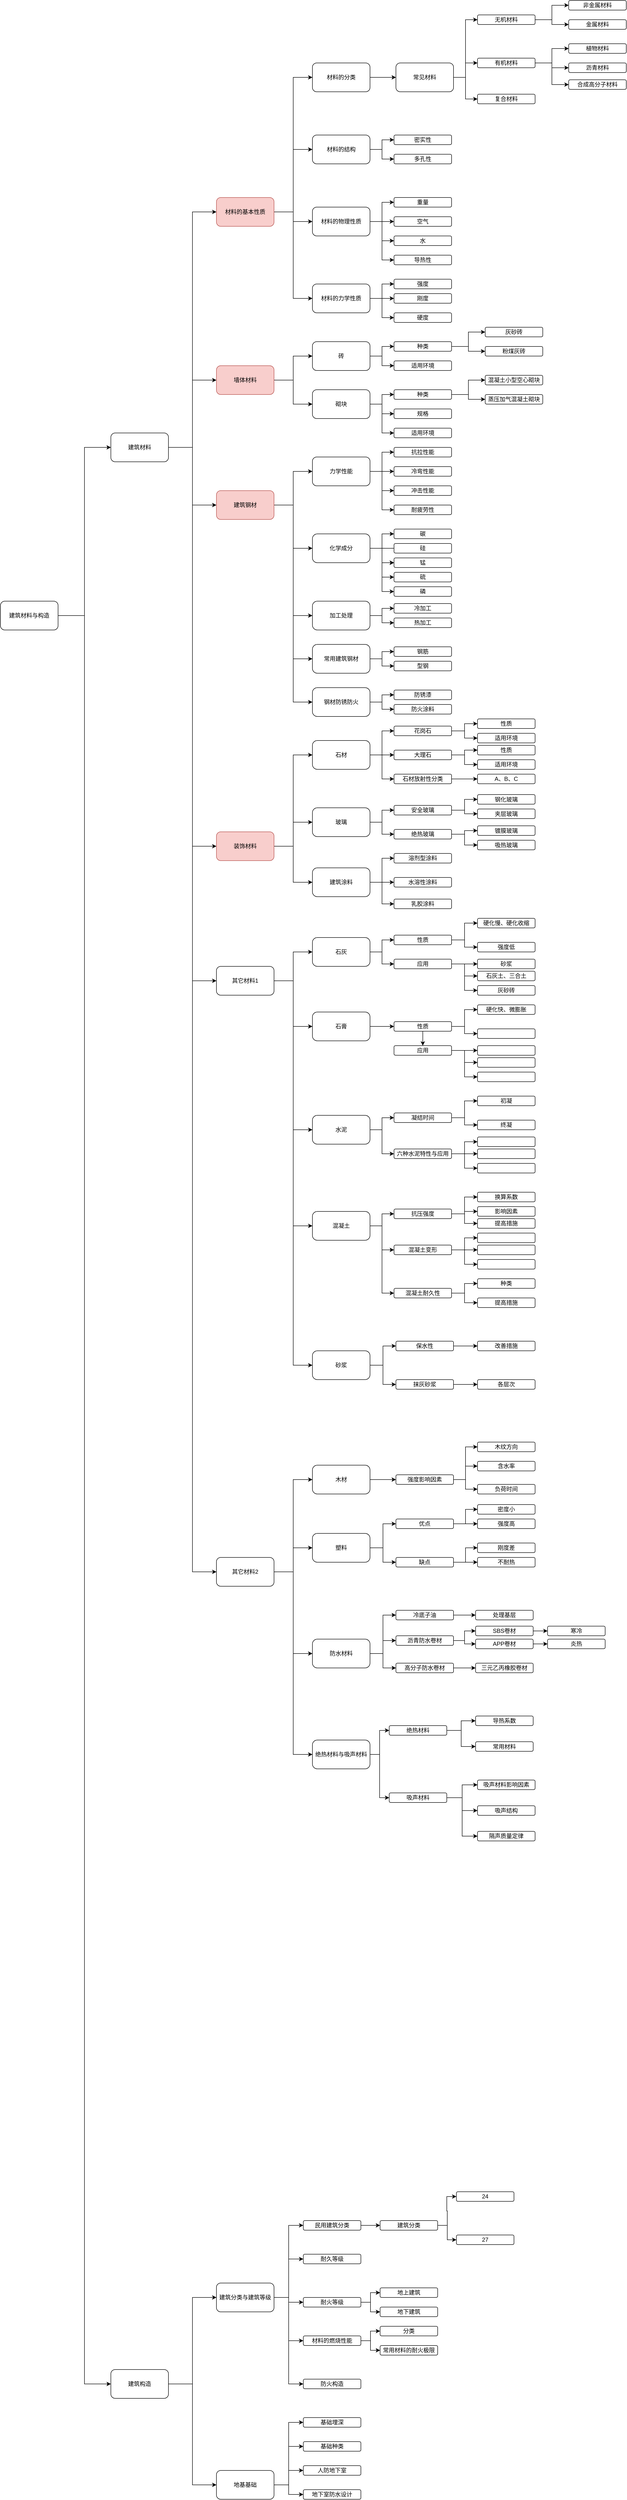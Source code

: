 <mxfile version="14.9.8" type="github">
  <diagram id="EYx7yRkDoNkbsDe8O6uX" name="Page-1">
    <mxGraphModel dx="1185" dy="1831" grid="1" gridSize="10" guides="1" tooltips="1" connect="1" arrows="1" fold="1" page="1" pageScale="1" pageWidth="827" pageHeight="1169" math="0" shadow="0">
      <root>
        <mxCell id="0" />
        <mxCell id="1" parent="0" />
        <mxCell id="9SA-EKRpE0z2929X97Th-5" style="edgeStyle=orthogonalEdgeStyle;rounded=0;orthogonalLoop=1;jettySize=auto;html=1;entryX=0;entryY=0.5;entryDx=0;entryDy=0;" parent="1" source="9SA-EKRpE0z2929X97Th-1" target="9SA-EKRpE0z2929X97Th-3" edge="1">
          <mxGeometry relative="1" as="geometry" />
        </mxCell>
        <mxCell id="9SA-EKRpE0z2929X97Th-6" style="edgeStyle=orthogonalEdgeStyle;rounded=0;orthogonalLoop=1;jettySize=auto;html=1;entryX=0;entryY=0.5;entryDx=0;entryDy=0;" parent="1" source="9SA-EKRpE0z2929X97Th-1" target="9SA-EKRpE0z2929X97Th-4" edge="1">
          <mxGeometry relative="1" as="geometry" />
        </mxCell>
        <mxCell id="9SA-EKRpE0z2929X97Th-1" value="建筑材料与构造" style="rounded=1;whiteSpace=wrap;html=1;" parent="1" vertex="1">
          <mxGeometry x="350" y="540" width="120" height="60" as="geometry" />
        </mxCell>
        <mxCell id="_V6tOKEWzQAHCG0zDe0N-65" style="edgeStyle=orthogonalEdgeStyle;rounded=0;orthogonalLoop=1;jettySize=auto;html=1;entryX=0;entryY=0.5;entryDx=0;entryDy=0;" edge="1" parent="1" source="9SA-EKRpE0z2929X97Th-3" target="9SA-EKRpE0z2929X97Th-13">
          <mxGeometry relative="1" as="geometry" />
        </mxCell>
        <mxCell id="_V6tOKEWzQAHCG0zDe0N-66" style="edgeStyle=orthogonalEdgeStyle;rounded=0;orthogonalLoop=1;jettySize=auto;html=1;entryX=0;entryY=0.5;entryDx=0;entryDy=0;" edge="1" parent="1" source="9SA-EKRpE0z2929X97Th-3" target="9SA-EKRpE0z2929X97Th-14">
          <mxGeometry relative="1" as="geometry" />
        </mxCell>
        <mxCell id="_V6tOKEWzQAHCG0zDe0N-67" style="edgeStyle=orthogonalEdgeStyle;rounded=0;orthogonalLoop=1;jettySize=auto;html=1;entryX=0;entryY=0.5;entryDx=0;entryDy=0;" edge="1" parent="1" source="9SA-EKRpE0z2929X97Th-3" target="9SA-EKRpE0z2929X97Th-15">
          <mxGeometry relative="1" as="geometry" />
        </mxCell>
        <mxCell id="_V6tOKEWzQAHCG0zDe0N-68" style="edgeStyle=orthogonalEdgeStyle;rounded=0;orthogonalLoop=1;jettySize=auto;html=1;entryX=0;entryY=0.5;entryDx=0;entryDy=0;" edge="1" parent="1" source="9SA-EKRpE0z2929X97Th-3" target="9SA-EKRpE0z2929X97Th-16">
          <mxGeometry relative="1" as="geometry" />
        </mxCell>
        <mxCell id="_V6tOKEWzQAHCG0zDe0N-69" style="edgeStyle=orthogonalEdgeStyle;rounded=0;orthogonalLoop=1;jettySize=auto;html=1;entryX=0;entryY=0.5;entryDx=0;entryDy=0;" edge="1" parent="1" source="9SA-EKRpE0z2929X97Th-3" target="9SA-EKRpE0z2929X97Th-17">
          <mxGeometry relative="1" as="geometry" />
        </mxCell>
        <mxCell id="_V6tOKEWzQAHCG0zDe0N-70" style="edgeStyle=orthogonalEdgeStyle;rounded=0;orthogonalLoop=1;jettySize=auto;html=1;entryX=0;entryY=0.5;entryDx=0;entryDy=0;" edge="1" parent="1" source="9SA-EKRpE0z2929X97Th-3" target="9SA-EKRpE0z2929X97Th-18">
          <mxGeometry relative="1" as="geometry" />
        </mxCell>
        <mxCell id="9SA-EKRpE0z2929X97Th-3" value="建筑材料" style="rounded=1;whiteSpace=wrap;html=1;" parent="1" vertex="1">
          <mxGeometry x="580" y="190" width="120" height="60" as="geometry" />
        </mxCell>
        <mxCell id="_V6tOKEWzQAHCG0zDe0N-86" style="edgeStyle=orthogonalEdgeStyle;rounded=0;orthogonalLoop=1;jettySize=auto;html=1;entryX=0;entryY=0.5;entryDx=0;entryDy=0;" edge="1" parent="1" source="9SA-EKRpE0z2929X97Th-4" target="_V6tOKEWzQAHCG0zDe0N-71">
          <mxGeometry relative="1" as="geometry" />
        </mxCell>
        <mxCell id="_V6tOKEWzQAHCG0zDe0N-102" style="edgeStyle=orthogonalEdgeStyle;rounded=0;orthogonalLoop=1;jettySize=auto;html=1;entryX=0;entryY=0.5;entryDx=0;entryDy=0;" edge="1" parent="1" source="9SA-EKRpE0z2929X97Th-4" target="_V6tOKEWzQAHCG0zDe0N-101">
          <mxGeometry relative="1" as="geometry" />
        </mxCell>
        <mxCell id="9SA-EKRpE0z2929X97Th-4" value="建筑构造" style="rounded=1;whiteSpace=wrap;html=1;" parent="1" vertex="1">
          <mxGeometry x="580" y="4220" width="120" height="60" as="geometry" />
        </mxCell>
        <mxCell id="9SA-EKRpE0z2929X97Th-23" style="edgeStyle=orthogonalEdgeStyle;rounded=0;orthogonalLoop=1;jettySize=auto;html=1;entryX=0;entryY=0.5;entryDx=0;entryDy=0;" parent="1" source="9SA-EKRpE0z2929X97Th-13" target="9SA-EKRpE0z2929X97Th-19" edge="1">
          <mxGeometry relative="1" as="geometry" />
        </mxCell>
        <mxCell id="9SA-EKRpE0z2929X97Th-24" style="edgeStyle=orthogonalEdgeStyle;rounded=0;orthogonalLoop=1;jettySize=auto;html=1;entryX=0;entryY=0.5;entryDx=0;entryDy=0;exitX=1;exitY=0.5;exitDx=0;exitDy=0;" parent="1" source="9SA-EKRpE0z2929X97Th-13" target="9SA-EKRpE0z2929X97Th-20" edge="1">
          <mxGeometry relative="1" as="geometry">
            <mxPoint x="920" y="-310" as="sourcePoint" />
          </mxGeometry>
        </mxCell>
        <mxCell id="9SA-EKRpE0z2929X97Th-25" style="edgeStyle=orthogonalEdgeStyle;rounded=0;orthogonalLoop=1;jettySize=auto;html=1;entryX=0;entryY=0.5;entryDx=0;entryDy=0;exitX=1;exitY=0.5;exitDx=0;exitDy=0;" parent="1" source="9SA-EKRpE0z2929X97Th-13" target="9SA-EKRpE0z2929X97Th-21" edge="1">
          <mxGeometry relative="1" as="geometry">
            <mxPoint x="920" y="-310" as="sourcePoint" />
          </mxGeometry>
        </mxCell>
        <mxCell id="9SA-EKRpE0z2929X97Th-26" style="edgeStyle=orthogonalEdgeStyle;rounded=0;orthogonalLoop=1;jettySize=auto;html=1;entryX=0;entryY=0.5;entryDx=0;entryDy=0;exitX=1;exitY=0.5;exitDx=0;exitDy=0;" parent="1" source="9SA-EKRpE0z2929X97Th-13" target="9SA-EKRpE0z2929X97Th-22" edge="1">
          <mxGeometry relative="1" as="geometry">
            <mxPoint x="920" y="-310" as="sourcePoint" />
          </mxGeometry>
        </mxCell>
        <mxCell id="9SA-EKRpE0z2929X97Th-13" value="材料的基本性质" style="rounded=1;whiteSpace=wrap;html=1;fillColor=#f8cecc;strokeColor=#b85450;" parent="1" vertex="1">
          <mxGeometry x="800" y="-300" width="120" height="60" as="geometry" />
        </mxCell>
        <mxCell id="9SA-EKRpE0z2929X97Th-66" style="edgeStyle=orthogonalEdgeStyle;rounded=0;orthogonalLoop=1;jettySize=auto;html=1;" parent="1" source="9SA-EKRpE0z2929X97Th-14" target="9SA-EKRpE0z2929X97Th-65" edge="1">
          <mxGeometry relative="1" as="geometry" />
        </mxCell>
        <mxCell id="9SA-EKRpE0z2929X97Th-68" style="edgeStyle=orthogonalEdgeStyle;rounded=0;orthogonalLoop=1;jettySize=auto;html=1;" parent="1" source="9SA-EKRpE0z2929X97Th-14" target="9SA-EKRpE0z2929X97Th-67" edge="1">
          <mxGeometry relative="1" as="geometry" />
        </mxCell>
        <mxCell id="9SA-EKRpE0z2929X97Th-14" value="墙体材料" style="rounded=1;whiteSpace=wrap;html=1;fillColor=#f8cecc;strokeColor=#b85450;" parent="1" vertex="1">
          <mxGeometry x="800" y="50" width="120" height="60" as="geometry" />
        </mxCell>
        <mxCell id="9SA-EKRpE0z2929X97Th-122" style="edgeStyle=orthogonalEdgeStyle;rounded=0;orthogonalLoop=1;jettySize=auto;html=1;entryX=0;entryY=0.5;entryDx=0;entryDy=0;" parent="1" source="9SA-EKRpE0z2929X97Th-15" target="9SA-EKRpE0z2929X97Th-87" edge="1">
          <mxGeometry relative="1" as="geometry" />
        </mxCell>
        <mxCell id="9SA-EKRpE0z2929X97Th-123" style="edgeStyle=orthogonalEdgeStyle;rounded=0;orthogonalLoop=1;jettySize=auto;html=1;entryX=0;entryY=0.5;entryDx=0;entryDy=0;" parent="1" source="9SA-EKRpE0z2929X97Th-15" target="9SA-EKRpE0z2929X97Th-96" edge="1">
          <mxGeometry relative="1" as="geometry" />
        </mxCell>
        <mxCell id="9SA-EKRpE0z2929X97Th-124" style="edgeStyle=orthogonalEdgeStyle;rounded=0;orthogonalLoop=1;jettySize=auto;html=1;entryX=0;entryY=0.5;entryDx=0;entryDy=0;" parent="1" source="9SA-EKRpE0z2929X97Th-15" target="9SA-EKRpE0z2929X97Th-112" edge="1">
          <mxGeometry relative="1" as="geometry" />
        </mxCell>
        <mxCell id="9SA-EKRpE0z2929X97Th-125" style="edgeStyle=orthogonalEdgeStyle;rounded=0;orthogonalLoop=1;jettySize=auto;html=1;entryX=0;entryY=0.5;entryDx=0;entryDy=0;" parent="1" source="9SA-EKRpE0z2929X97Th-15" target="9SA-EKRpE0z2929X97Th-117" edge="1">
          <mxGeometry relative="1" as="geometry" />
        </mxCell>
        <mxCell id="9SA-EKRpE0z2929X97Th-131" style="edgeStyle=orthogonalEdgeStyle;rounded=0;orthogonalLoop=1;jettySize=auto;html=1;entryX=0;entryY=0.5;entryDx=0;entryDy=0;" parent="1" source="9SA-EKRpE0z2929X97Th-15" target="9SA-EKRpE0z2929X97Th-128" edge="1">
          <mxGeometry relative="1" as="geometry" />
        </mxCell>
        <mxCell id="9SA-EKRpE0z2929X97Th-15" value="建筑钢材" style="rounded=1;whiteSpace=wrap;html=1;fillColor=#f8cecc;strokeColor=#b85450;" parent="1" vertex="1">
          <mxGeometry x="800" y="310" width="120" height="60" as="geometry" />
        </mxCell>
        <mxCell id="9SA-EKRpE0z2929X97Th-151" style="edgeStyle=orthogonalEdgeStyle;rounded=0;orthogonalLoop=1;jettySize=auto;html=1;entryX=0;entryY=0.5;entryDx=0;entryDy=0;" parent="1" source="9SA-EKRpE0z2929X97Th-16" target="9SA-EKRpE0z2929X97Th-132" edge="1">
          <mxGeometry relative="1" as="geometry" />
        </mxCell>
        <mxCell id="9SA-EKRpE0z2929X97Th-165" style="edgeStyle=orthogonalEdgeStyle;rounded=0;orthogonalLoop=1;jettySize=auto;html=1;entryX=0;entryY=0.5;entryDx=0;entryDy=0;" parent="1" source="9SA-EKRpE0z2929X97Th-16" target="9SA-EKRpE0z2929X97Th-133" edge="1">
          <mxGeometry relative="1" as="geometry" />
        </mxCell>
        <mxCell id="9SA-EKRpE0z2929X97Th-170" style="edgeStyle=orthogonalEdgeStyle;rounded=0;orthogonalLoop=1;jettySize=auto;html=1;entryX=0;entryY=0.5;entryDx=0;entryDy=0;" parent="1" source="9SA-EKRpE0z2929X97Th-16" target="9SA-EKRpE0z2929X97Th-166" edge="1">
          <mxGeometry relative="1" as="geometry" />
        </mxCell>
        <mxCell id="9SA-EKRpE0z2929X97Th-16" value="装饰材料" style="rounded=1;whiteSpace=wrap;html=1;fillColor=#f8cecc;strokeColor=#b85450;" parent="1" vertex="1">
          <mxGeometry x="800" y="1020" width="120" height="60" as="geometry" />
        </mxCell>
        <mxCell id="9SA-EKRpE0z2929X97Th-246" value="" style="edgeStyle=orthogonalEdgeStyle;rounded=0;orthogonalLoop=1;jettySize=auto;html=1;" parent="1" source="9SA-EKRpE0z2929X97Th-17" target="9SA-EKRpE0z2929X97Th-174" edge="1">
          <mxGeometry relative="1" as="geometry" />
        </mxCell>
        <mxCell id="9SA-EKRpE0z2929X97Th-247" value="" style="edgeStyle=orthogonalEdgeStyle;rounded=0;orthogonalLoop=1;jettySize=auto;html=1;entryX=0;entryY=0.5;entryDx=0;entryDy=0;" parent="1" source="9SA-EKRpE0z2929X97Th-17" target="9SA-EKRpE0z2929X97Th-175" edge="1">
          <mxGeometry relative="1" as="geometry" />
        </mxCell>
        <mxCell id="9SA-EKRpE0z2929X97Th-248" style="edgeStyle=orthogonalEdgeStyle;rounded=0;orthogonalLoop=1;jettySize=auto;html=1;entryX=0;entryY=0.5;entryDx=0;entryDy=0;" parent="1" source="9SA-EKRpE0z2929X97Th-17" target="9SA-EKRpE0z2929X97Th-208" edge="1">
          <mxGeometry relative="1" as="geometry" />
        </mxCell>
        <mxCell id="9SA-EKRpE0z2929X97Th-249" style="edgeStyle=orthogonalEdgeStyle;rounded=0;orthogonalLoop=1;jettySize=auto;html=1;entryX=0;entryY=0.5;entryDx=0;entryDy=0;" parent="1" source="9SA-EKRpE0z2929X97Th-17" target="9SA-EKRpE0z2929X97Th-223" edge="1">
          <mxGeometry relative="1" as="geometry" />
        </mxCell>
        <mxCell id="9SA-EKRpE0z2929X97Th-257" style="edgeStyle=orthogonalEdgeStyle;rounded=0;orthogonalLoop=1;jettySize=auto;html=1;entryX=0;entryY=0.5;entryDx=0;entryDy=0;" parent="1" source="9SA-EKRpE0z2929X97Th-17" target="9SA-EKRpE0z2929X97Th-250" edge="1">
          <mxGeometry relative="1" as="geometry" />
        </mxCell>
        <mxCell id="9SA-EKRpE0z2929X97Th-17" value="其它材料1" style="rounded=1;whiteSpace=wrap;html=1;" parent="1" vertex="1">
          <mxGeometry x="800" y="1300" width="120" height="60" as="geometry" />
        </mxCell>
        <mxCell id="_V6tOKEWzQAHCG0zDe0N-61" style="edgeStyle=orthogonalEdgeStyle;rounded=0;orthogonalLoop=1;jettySize=auto;html=1;entryX=0;entryY=0.5;entryDx=0;entryDy=0;" edge="1" parent="1" source="9SA-EKRpE0z2929X97Th-18" target="_V6tOKEWzQAHCG0zDe0N-1">
          <mxGeometry relative="1" as="geometry" />
        </mxCell>
        <mxCell id="_V6tOKEWzQAHCG0zDe0N-62" style="edgeStyle=orthogonalEdgeStyle;rounded=0;orthogonalLoop=1;jettySize=auto;html=1;entryX=0;entryY=0.5;entryDx=0;entryDy=0;" edge="1" parent="1" source="9SA-EKRpE0z2929X97Th-18" target="_V6tOKEWzQAHCG0zDe0N-2">
          <mxGeometry relative="1" as="geometry" />
        </mxCell>
        <mxCell id="_V6tOKEWzQAHCG0zDe0N-63" style="edgeStyle=orthogonalEdgeStyle;rounded=0;orthogonalLoop=1;jettySize=auto;html=1;entryX=0;entryY=0.5;entryDx=0;entryDy=0;" edge="1" parent="1" source="9SA-EKRpE0z2929X97Th-18" target="_V6tOKEWzQAHCG0zDe0N-3">
          <mxGeometry relative="1" as="geometry" />
        </mxCell>
        <mxCell id="_V6tOKEWzQAHCG0zDe0N-64" style="edgeStyle=orthogonalEdgeStyle;rounded=0;orthogonalLoop=1;jettySize=auto;html=1;entryX=0;entryY=0.5;entryDx=0;entryDy=0;" edge="1" parent="1" source="9SA-EKRpE0z2929X97Th-18" target="_V6tOKEWzQAHCG0zDe0N-4">
          <mxGeometry relative="1" as="geometry" />
        </mxCell>
        <mxCell id="9SA-EKRpE0z2929X97Th-18" value="其它材料2" style="rounded=1;whiteSpace=wrap;html=1;" parent="1" vertex="1">
          <mxGeometry x="800" y="2530" width="120" height="60" as="geometry" />
        </mxCell>
        <mxCell id="9SA-EKRpE0z2929X97Th-28" style="edgeStyle=orthogonalEdgeStyle;rounded=0;orthogonalLoop=1;jettySize=auto;html=1;" parent="1" source="9SA-EKRpE0z2929X97Th-19" target="9SA-EKRpE0z2929X97Th-27" edge="1">
          <mxGeometry relative="1" as="geometry" />
        </mxCell>
        <mxCell id="9SA-EKRpE0z2929X97Th-19" value="材料的分类" style="rounded=1;whiteSpace=wrap;html=1;" parent="1" vertex="1">
          <mxGeometry x="1000" y="-580" width="120" height="60" as="geometry" />
        </mxCell>
        <mxCell id="9SA-EKRpE0z2929X97Th-31" style="edgeStyle=orthogonalEdgeStyle;rounded=0;orthogonalLoop=1;jettySize=auto;html=1;entryX=0;entryY=0.5;entryDx=0;entryDy=0;" parent="1" source="9SA-EKRpE0z2929X97Th-20" target="9SA-EKRpE0z2929X97Th-29" edge="1">
          <mxGeometry relative="1" as="geometry" />
        </mxCell>
        <mxCell id="9SA-EKRpE0z2929X97Th-32" style="edgeStyle=orthogonalEdgeStyle;rounded=0;orthogonalLoop=1;jettySize=auto;html=1;entryX=0;entryY=0.5;entryDx=0;entryDy=0;" parent="1" source="9SA-EKRpE0z2929X97Th-20" target="9SA-EKRpE0z2929X97Th-30" edge="1">
          <mxGeometry relative="1" as="geometry" />
        </mxCell>
        <mxCell id="9SA-EKRpE0z2929X97Th-20" value="材料的结构" style="rounded=1;whiteSpace=wrap;html=1;" parent="1" vertex="1">
          <mxGeometry x="1000" y="-430" width="120" height="60" as="geometry" />
        </mxCell>
        <mxCell id="9SA-EKRpE0z2929X97Th-37" style="edgeStyle=orthogonalEdgeStyle;rounded=0;orthogonalLoop=1;jettySize=auto;html=1;entryX=0;entryY=0.5;entryDx=0;entryDy=0;" parent="1" source="9SA-EKRpE0z2929X97Th-21" target="9SA-EKRpE0z2929X97Th-33" edge="1">
          <mxGeometry relative="1" as="geometry" />
        </mxCell>
        <mxCell id="9SA-EKRpE0z2929X97Th-38" style="edgeStyle=orthogonalEdgeStyle;rounded=0;orthogonalLoop=1;jettySize=auto;html=1;entryX=0;entryY=0.5;entryDx=0;entryDy=0;" parent="1" source="9SA-EKRpE0z2929X97Th-21" target="9SA-EKRpE0z2929X97Th-34" edge="1">
          <mxGeometry relative="1" as="geometry" />
        </mxCell>
        <mxCell id="9SA-EKRpE0z2929X97Th-39" style="edgeStyle=orthogonalEdgeStyle;rounded=0;orthogonalLoop=1;jettySize=auto;html=1;entryX=0;entryY=0.5;entryDx=0;entryDy=0;" parent="1" source="9SA-EKRpE0z2929X97Th-21" target="9SA-EKRpE0z2929X97Th-35" edge="1">
          <mxGeometry relative="1" as="geometry" />
        </mxCell>
        <mxCell id="9SA-EKRpE0z2929X97Th-40" style="edgeStyle=orthogonalEdgeStyle;rounded=0;orthogonalLoop=1;jettySize=auto;html=1;entryX=0;entryY=0.5;entryDx=0;entryDy=0;" parent="1" source="9SA-EKRpE0z2929X97Th-21" target="9SA-EKRpE0z2929X97Th-36" edge="1">
          <mxGeometry relative="1" as="geometry" />
        </mxCell>
        <mxCell id="9SA-EKRpE0z2929X97Th-21" value="材料的物理性质" style="rounded=1;whiteSpace=wrap;html=1;" parent="1" vertex="1">
          <mxGeometry x="1000" y="-280" width="120" height="60" as="geometry" />
        </mxCell>
        <mxCell id="9SA-EKRpE0z2929X97Th-44" style="edgeStyle=orthogonalEdgeStyle;rounded=0;orthogonalLoop=1;jettySize=auto;html=1;entryX=0;entryY=0.5;entryDx=0;entryDy=0;" parent="1" source="9SA-EKRpE0z2929X97Th-22" target="9SA-EKRpE0z2929X97Th-41" edge="1">
          <mxGeometry relative="1" as="geometry" />
        </mxCell>
        <mxCell id="9SA-EKRpE0z2929X97Th-45" style="edgeStyle=orthogonalEdgeStyle;rounded=0;orthogonalLoop=1;jettySize=auto;html=1;" parent="1" source="9SA-EKRpE0z2929X97Th-22" target="9SA-EKRpE0z2929X97Th-42" edge="1">
          <mxGeometry relative="1" as="geometry" />
        </mxCell>
        <mxCell id="9SA-EKRpE0z2929X97Th-46" style="edgeStyle=orthogonalEdgeStyle;rounded=0;orthogonalLoop=1;jettySize=auto;html=1;" parent="1" source="9SA-EKRpE0z2929X97Th-22" target="9SA-EKRpE0z2929X97Th-43" edge="1">
          <mxGeometry relative="1" as="geometry" />
        </mxCell>
        <mxCell id="9SA-EKRpE0z2929X97Th-22" value="材料的力学性质" style="rounded=1;whiteSpace=wrap;html=1;" parent="1" vertex="1">
          <mxGeometry x="1000" y="-120" width="120" height="60" as="geometry" />
        </mxCell>
        <mxCell id="9SA-EKRpE0z2929X97Th-50" style="edgeStyle=orthogonalEdgeStyle;rounded=0;orthogonalLoop=1;jettySize=auto;html=1;entryX=0;entryY=0.5;entryDx=0;entryDy=0;" parent="1" source="9SA-EKRpE0z2929X97Th-27" target="9SA-EKRpE0z2929X97Th-47" edge="1">
          <mxGeometry relative="1" as="geometry" />
        </mxCell>
        <mxCell id="9SA-EKRpE0z2929X97Th-51" style="edgeStyle=orthogonalEdgeStyle;rounded=0;orthogonalLoop=1;jettySize=auto;html=1;" parent="1" source="9SA-EKRpE0z2929X97Th-27" target="9SA-EKRpE0z2929X97Th-48" edge="1">
          <mxGeometry relative="1" as="geometry" />
        </mxCell>
        <mxCell id="9SA-EKRpE0z2929X97Th-52" style="edgeStyle=orthogonalEdgeStyle;rounded=0;orthogonalLoop=1;jettySize=auto;html=1;entryX=0;entryY=0.5;entryDx=0;entryDy=0;" parent="1" source="9SA-EKRpE0z2929X97Th-27" target="9SA-EKRpE0z2929X97Th-49" edge="1">
          <mxGeometry relative="1" as="geometry" />
        </mxCell>
        <mxCell id="9SA-EKRpE0z2929X97Th-27" value="常见材料" style="rounded=1;whiteSpace=wrap;html=1;" parent="1" vertex="1">
          <mxGeometry x="1174" y="-580" width="120" height="60" as="geometry" />
        </mxCell>
        <mxCell id="9SA-EKRpE0z2929X97Th-29" value="密实性" style="rounded=1;whiteSpace=wrap;html=1;" parent="1" vertex="1">
          <mxGeometry x="1170" y="-430" width="120" height="20" as="geometry" />
        </mxCell>
        <mxCell id="9SA-EKRpE0z2929X97Th-30" value="多孔性" style="rounded=1;whiteSpace=wrap;html=1;" parent="1" vertex="1">
          <mxGeometry x="1170" y="-390" width="120" height="20" as="geometry" />
        </mxCell>
        <mxCell id="9SA-EKRpE0z2929X97Th-33" value="重量" style="rounded=1;whiteSpace=wrap;html=1;" parent="1" vertex="1">
          <mxGeometry x="1170" y="-300" width="120" height="20" as="geometry" />
        </mxCell>
        <mxCell id="9SA-EKRpE0z2929X97Th-34" value="空气" style="rounded=1;whiteSpace=wrap;html=1;" parent="1" vertex="1">
          <mxGeometry x="1170" y="-260" width="120" height="20" as="geometry" />
        </mxCell>
        <mxCell id="9SA-EKRpE0z2929X97Th-35" value="水" style="rounded=1;whiteSpace=wrap;html=1;" parent="1" vertex="1">
          <mxGeometry x="1170" y="-220" width="120" height="20" as="geometry" />
        </mxCell>
        <mxCell id="9SA-EKRpE0z2929X97Th-36" value="导热性" style="rounded=1;whiteSpace=wrap;html=1;" parent="1" vertex="1">
          <mxGeometry x="1170" y="-180" width="120" height="20" as="geometry" />
        </mxCell>
        <mxCell id="9SA-EKRpE0z2929X97Th-41" value="强度" style="rounded=1;whiteSpace=wrap;html=1;" parent="1" vertex="1">
          <mxGeometry x="1170" y="-130" width="120" height="20" as="geometry" />
        </mxCell>
        <mxCell id="9SA-EKRpE0z2929X97Th-42" value="刚度" style="rounded=1;whiteSpace=wrap;html=1;" parent="1" vertex="1">
          <mxGeometry x="1170" y="-100" width="120" height="20" as="geometry" />
        </mxCell>
        <mxCell id="9SA-EKRpE0z2929X97Th-43" value="硬度" style="rounded=1;whiteSpace=wrap;html=1;" parent="1" vertex="1">
          <mxGeometry x="1170" y="-60" width="120" height="20" as="geometry" />
        </mxCell>
        <mxCell id="9SA-EKRpE0z2929X97Th-60" style="edgeStyle=orthogonalEdgeStyle;rounded=0;orthogonalLoop=1;jettySize=auto;html=1;entryX=0;entryY=0.5;entryDx=0;entryDy=0;" parent="1" source="9SA-EKRpE0z2929X97Th-47" target="9SA-EKRpE0z2929X97Th-53" edge="1">
          <mxGeometry relative="1" as="geometry" />
        </mxCell>
        <mxCell id="9SA-EKRpE0z2929X97Th-61" style="edgeStyle=orthogonalEdgeStyle;rounded=0;orthogonalLoop=1;jettySize=auto;html=1;" parent="1" source="9SA-EKRpE0z2929X97Th-47" target="9SA-EKRpE0z2929X97Th-54" edge="1">
          <mxGeometry relative="1" as="geometry" />
        </mxCell>
        <mxCell id="9SA-EKRpE0z2929X97Th-47" value="无机材料" style="rounded=1;whiteSpace=wrap;html=1;" parent="1" vertex="1">
          <mxGeometry x="1344" y="-680" width="120" height="20" as="geometry" />
        </mxCell>
        <mxCell id="9SA-EKRpE0z2929X97Th-62" style="edgeStyle=orthogonalEdgeStyle;rounded=0;orthogonalLoop=1;jettySize=auto;html=1;entryX=0;entryY=0.5;entryDx=0;entryDy=0;" parent="1" source="9SA-EKRpE0z2929X97Th-48" target="9SA-EKRpE0z2929X97Th-56" edge="1">
          <mxGeometry relative="1" as="geometry" />
        </mxCell>
        <mxCell id="9SA-EKRpE0z2929X97Th-63" style="edgeStyle=orthogonalEdgeStyle;rounded=0;orthogonalLoop=1;jettySize=auto;html=1;" parent="1" source="9SA-EKRpE0z2929X97Th-48" target="9SA-EKRpE0z2929X97Th-57" edge="1">
          <mxGeometry relative="1" as="geometry" />
        </mxCell>
        <mxCell id="9SA-EKRpE0z2929X97Th-64" style="edgeStyle=orthogonalEdgeStyle;rounded=0;orthogonalLoop=1;jettySize=auto;html=1;entryX=0;entryY=0.5;entryDx=0;entryDy=0;" parent="1" source="9SA-EKRpE0z2929X97Th-48" target="9SA-EKRpE0z2929X97Th-58" edge="1">
          <mxGeometry relative="1" as="geometry" />
        </mxCell>
        <mxCell id="9SA-EKRpE0z2929X97Th-48" value="有机材料" style="rounded=1;whiteSpace=wrap;html=1;" parent="1" vertex="1">
          <mxGeometry x="1344" y="-590" width="120" height="20" as="geometry" />
        </mxCell>
        <mxCell id="9SA-EKRpE0z2929X97Th-49" value="复合材料" style="rounded=1;whiteSpace=wrap;html=1;" parent="1" vertex="1">
          <mxGeometry x="1344" y="-515" width="120" height="20" as="geometry" />
        </mxCell>
        <mxCell id="9SA-EKRpE0z2929X97Th-53" value="非金属材料" style="rounded=1;whiteSpace=wrap;html=1;" parent="1" vertex="1">
          <mxGeometry x="1534" y="-710" width="120" height="20" as="geometry" />
        </mxCell>
        <mxCell id="9SA-EKRpE0z2929X97Th-54" value="金属材料" style="rounded=1;whiteSpace=wrap;html=1;" parent="1" vertex="1">
          <mxGeometry x="1534" y="-670" width="120" height="20" as="geometry" />
        </mxCell>
        <mxCell id="9SA-EKRpE0z2929X97Th-56" value="植物材料" style="rounded=1;whiteSpace=wrap;html=1;" parent="1" vertex="1">
          <mxGeometry x="1534" y="-620" width="120" height="20" as="geometry" />
        </mxCell>
        <mxCell id="9SA-EKRpE0z2929X97Th-57" value="沥青材料" style="rounded=1;whiteSpace=wrap;html=1;" parent="1" vertex="1">
          <mxGeometry x="1534" y="-580" width="120" height="20" as="geometry" />
        </mxCell>
        <mxCell id="9SA-EKRpE0z2929X97Th-58" value="合成高分子材料" style="rounded=1;whiteSpace=wrap;html=1;" parent="1" vertex="1">
          <mxGeometry x="1534" y="-545" width="120" height="20" as="geometry" />
        </mxCell>
        <mxCell id="9SA-EKRpE0z2929X97Th-71" style="edgeStyle=orthogonalEdgeStyle;rounded=0;orthogonalLoop=1;jettySize=auto;html=1;entryX=0;entryY=0.5;entryDx=0;entryDy=0;" parent="1" source="9SA-EKRpE0z2929X97Th-65" target="9SA-EKRpE0z2929X97Th-69" edge="1">
          <mxGeometry relative="1" as="geometry" />
        </mxCell>
        <mxCell id="9SA-EKRpE0z2929X97Th-72" style="edgeStyle=orthogonalEdgeStyle;rounded=0;orthogonalLoop=1;jettySize=auto;html=1;" parent="1" source="9SA-EKRpE0z2929X97Th-65" target="9SA-EKRpE0z2929X97Th-70" edge="1">
          <mxGeometry relative="1" as="geometry" />
        </mxCell>
        <mxCell id="9SA-EKRpE0z2929X97Th-65" value="砖" style="rounded=1;whiteSpace=wrap;html=1;" parent="1" vertex="1">
          <mxGeometry x="1000" width="120" height="60" as="geometry" />
        </mxCell>
        <mxCell id="9SA-EKRpE0z2929X97Th-78" style="edgeStyle=orthogonalEdgeStyle;rounded=0;orthogonalLoop=1;jettySize=auto;html=1;entryX=0;entryY=0.5;entryDx=0;entryDy=0;" parent="1" source="9SA-EKRpE0z2929X97Th-67" target="9SA-EKRpE0z2929X97Th-77" edge="1">
          <mxGeometry relative="1" as="geometry" />
        </mxCell>
        <mxCell id="9SA-EKRpE0z2929X97Th-81" style="edgeStyle=orthogonalEdgeStyle;rounded=0;orthogonalLoop=1;jettySize=auto;html=1;" parent="1" source="9SA-EKRpE0z2929X97Th-67" target="9SA-EKRpE0z2929X97Th-79" edge="1">
          <mxGeometry relative="1" as="geometry" />
        </mxCell>
        <mxCell id="9SA-EKRpE0z2929X97Th-82" style="edgeStyle=orthogonalEdgeStyle;rounded=0;orthogonalLoop=1;jettySize=auto;html=1;entryX=0;entryY=0.5;entryDx=0;entryDy=0;" parent="1" source="9SA-EKRpE0z2929X97Th-67" target="9SA-EKRpE0z2929X97Th-80" edge="1">
          <mxGeometry relative="1" as="geometry" />
        </mxCell>
        <mxCell id="9SA-EKRpE0z2929X97Th-67" value="砌块" style="rounded=1;whiteSpace=wrap;html=1;" parent="1" vertex="1">
          <mxGeometry x="1000" y="100" width="120" height="60" as="geometry" />
        </mxCell>
        <mxCell id="9SA-EKRpE0z2929X97Th-74" style="edgeStyle=orthogonalEdgeStyle;rounded=0;orthogonalLoop=1;jettySize=auto;html=1;entryX=0;entryY=0.5;entryDx=0;entryDy=0;" parent="1" source="9SA-EKRpE0z2929X97Th-69" target="9SA-EKRpE0z2929X97Th-73" edge="1">
          <mxGeometry relative="1" as="geometry" />
        </mxCell>
        <mxCell id="9SA-EKRpE0z2929X97Th-76" style="edgeStyle=orthogonalEdgeStyle;rounded=0;orthogonalLoop=1;jettySize=auto;html=1;entryX=0;entryY=0.5;entryDx=0;entryDy=0;" parent="1" source="9SA-EKRpE0z2929X97Th-69" target="9SA-EKRpE0z2929X97Th-75" edge="1">
          <mxGeometry relative="1" as="geometry" />
        </mxCell>
        <mxCell id="9SA-EKRpE0z2929X97Th-69" value="种类" style="rounded=1;whiteSpace=wrap;html=1;" parent="1" vertex="1">
          <mxGeometry x="1170" width="120" height="20" as="geometry" />
        </mxCell>
        <mxCell id="9SA-EKRpE0z2929X97Th-70" value="适用环境" style="rounded=1;whiteSpace=wrap;html=1;" parent="1" vertex="1">
          <mxGeometry x="1170" y="40" width="120" height="20" as="geometry" />
        </mxCell>
        <mxCell id="9SA-EKRpE0z2929X97Th-73" value="灰砂砖" style="rounded=1;whiteSpace=wrap;html=1;" parent="1" vertex="1">
          <mxGeometry x="1360" y="-30" width="120" height="20" as="geometry" />
        </mxCell>
        <mxCell id="9SA-EKRpE0z2929X97Th-75" value="粉煤灰砖" style="rounded=1;whiteSpace=wrap;html=1;" parent="1" vertex="1">
          <mxGeometry x="1360" y="10" width="120" height="20" as="geometry" />
        </mxCell>
        <mxCell id="9SA-EKRpE0z2929X97Th-85" style="edgeStyle=orthogonalEdgeStyle;rounded=0;orthogonalLoop=1;jettySize=auto;html=1;entryX=0;entryY=0.5;entryDx=0;entryDy=0;" parent="1" source="9SA-EKRpE0z2929X97Th-77" target="9SA-EKRpE0z2929X97Th-83" edge="1">
          <mxGeometry relative="1" as="geometry" />
        </mxCell>
        <mxCell id="9SA-EKRpE0z2929X97Th-86" style="edgeStyle=orthogonalEdgeStyle;rounded=0;orthogonalLoop=1;jettySize=auto;html=1;" parent="1" source="9SA-EKRpE0z2929X97Th-77" target="9SA-EKRpE0z2929X97Th-84" edge="1">
          <mxGeometry relative="1" as="geometry" />
        </mxCell>
        <mxCell id="9SA-EKRpE0z2929X97Th-77" value="种类" style="rounded=1;whiteSpace=wrap;html=1;" parent="1" vertex="1">
          <mxGeometry x="1170" y="100" width="120" height="20" as="geometry" />
        </mxCell>
        <mxCell id="9SA-EKRpE0z2929X97Th-79" value="规格" style="rounded=1;whiteSpace=wrap;html=1;" parent="1" vertex="1">
          <mxGeometry x="1170" y="140" width="120" height="20" as="geometry" />
        </mxCell>
        <mxCell id="9SA-EKRpE0z2929X97Th-80" value="适用环境" style="rounded=1;whiteSpace=wrap;html=1;" parent="1" vertex="1">
          <mxGeometry x="1170" y="180" width="120" height="20" as="geometry" />
        </mxCell>
        <mxCell id="9SA-EKRpE0z2929X97Th-83" value="混凝土小型空心砌块" style="rounded=1;whiteSpace=wrap;html=1;" parent="1" vertex="1">
          <mxGeometry x="1360" y="70" width="120" height="20" as="geometry" />
        </mxCell>
        <mxCell id="9SA-EKRpE0z2929X97Th-84" value="蒸压加气混凝土砌块" style="rounded=1;whiteSpace=wrap;html=1;" parent="1" vertex="1">
          <mxGeometry x="1360" y="110" width="120" height="20" as="geometry" />
        </mxCell>
        <mxCell id="9SA-EKRpE0z2929X97Th-92" style="edgeStyle=orthogonalEdgeStyle;rounded=0;orthogonalLoop=1;jettySize=auto;html=1;" parent="1" source="9SA-EKRpE0z2929X97Th-87" target="9SA-EKRpE0z2929X97Th-88" edge="1">
          <mxGeometry relative="1" as="geometry" />
        </mxCell>
        <mxCell id="9SA-EKRpE0z2929X97Th-93" style="edgeStyle=orthogonalEdgeStyle;rounded=0;orthogonalLoop=1;jettySize=auto;html=1;entryX=0;entryY=0.5;entryDx=0;entryDy=0;" parent="1" source="9SA-EKRpE0z2929X97Th-87" target="9SA-EKRpE0z2929X97Th-89" edge="1">
          <mxGeometry relative="1" as="geometry" />
        </mxCell>
        <mxCell id="9SA-EKRpE0z2929X97Th-94" style="edgeStyle=orthogonalEdgeStyle;rounded=0;orthogonalLoop=1;jettySize=auto;html=1;entryX=0;entryY=0.5;entryDx=0;entryDy=0;" parent="1" source="9SA-EKRpE0z2929X97Th-87" target="9SA-EKRpE0z2929X97Th-90" edge="1">
          <mxGeometry relative="1" as="geometry" />
        </mxCell>
        <mxCell id="9SA-EKRpE0z2929X97Th-95" style="edgeStyle=orthogonalEdgeStyle;rounded=0;orthogonalLoop=1;jettySize=auto;html=1;entryX=0;entryY=0.5;entryDx=0;entryDy=0;" parent="1" source="9SA-EKRpE0z2929X97Th-87" target="9SA-EKRpE0z2929X97Th-91" edge="1">
          <mxGeometry relative="1" as="geometry" />
        </mxCell>
        <mxCell id="9SA-EKRpE0z2929X97Th-87" value="力学性能" style="rounded=1;whiteSpace=wrap;html=1;" parent="1" vertex="1">
          <mxGeometry x="1000" y="240" width="120" height="60" as="geometry" />
        </mxCell>
        <mxCell id="9SA-EKRpE0z2929X97Th-88" value="抗拉性能" style="rounded=1;whiteSpace=wrap;html=1;" parent="1" vertex="1">
          <mxGeometry x="1170" y="220" width="120" height="20" as="geometry" />
        </mxCell>
        <mxCell id="9SA-EKRpE0z2929X97Th-89" value="冷弯性能" style="rounded=1;whiteSpace=wrap;html=1;" parent="1" vertex="1">
          <mxGeometry x="1170" y="260" width="120" height="20" as="geometry" />
        </mxCell>
        <mxCell id="9SA-EKRpE0z2929X97Th-90" value="冲击性能" style="rounded=1;whiteSpace=wrap;html=1;" parent="1" vertex="1">
          <mxGeometry x="1170" y="300" width="120" height="20" as="geometry" />
        </mxCell>
        <mxCell id="9SA-EKRpE0z2929X97Th-91" value="耐疲劳性" style="rounded=1;whiteSpace=wrap;html=1;" parent="1" vertex="1">
          <mxGeometry x="1170" y="340" width="120" height="20" as="geometry" />
        </mxCell>
        <mxCell id="9SA-EKRpE0z2929X97Th-102" value="" style="edgeStyle=orthogonalEdgeStyle;rounded=0;orthogonalLoop=1;jettySize=auto;html=1;" parent="1" source="9SA-EKRpE0z2929X97Th-96" target="9SA-EKRpE0z2929X97Th-99" edge="1">
          <mxGeometry relative="1" as="geometry" />
        </mxCell>
        <mxCell id="9SA-EKRpE0z2929X97Th-103" style="edgeStyle=orthogonalEdgeStyle;rounded=0;orthogonalLoop=1;jettySize=auto;html=1;" parent="1" source="9SA-EKRpE0z2929X97Th-96" target="9SA-EKRpE0z2929X97Th-97" edge="1">
          <mxGeometry relative="1" as="geometry" />
        </mxCell>
        <mxCell id="9SA-EKRpE0z2929X97Th-105" value="" style="edgeStyle=orthogonalEdgeStyle;rounded=0;orthogonalLoop=1;jettySize=auto;html=1;" parent="1" source="9SA-EKRpE0z2929X97Th-96" edge="1">
          <mxGeometry relative="1" as="geometry">
            <mxPoint x="1200" y="430" as="targetPoint" />
          </mxGeometry>
        </mxCell>
        <mxCell id="9SA-EKRpE0z2929X97Th-106" value="" style="edgeStyle=orthogonalEdgeStyle;rounded=0;orthogonalLoop=1;jettySize=auto;html=1;" parent="1" source="9SA-EKRpE0z2929X97Th-96" target="9SA-EKRpE0z2929X97Th-99" edge="1">
          <mxGeometry relative="1" as="geometry" />
        </mxCell>
        <mxCell id="9SA-EKRpE0z2929X97Th-107" value="" style="edgeStyle=orthogonalEdgeStyle;rounded=0;orthogonalLoop=1;jettySize=auto;html=1;" parent="1" source="9SA-EKRpE0z2929X97Th-96" target="9SA-EKRpE0z2929X97Th-99" edge="1">
          <mxGeometry relative="1" as="geometry" />
        </mxCell>
        <mxCell id="9SA-EKRpE0z2929X97Th-109" value="" style="edgeStyle=orthogonalEdgeStyle;rounded=0;orthogonalLoop=1;jettySize=auto;html=1;" parent="1" source="9SA-EKRpE0z2929X97Th-96" edge="1">
          <mxGeometry relative="1" as="geometry">
            <mxPoint x="1200" y="430" as="targetPoint" />
          </mxGeometry>
        </mxCell>
        <mxCell id="9SA-EKRpE0z2929X97Th-110" style="edgeStyle=orthogonalEdgeStyle;rounded=0;orthogonalLoop=1;jettySize=auto;html=1;entryX=0;entryY=0.5;entryDx=0;entryDy=0;" parent="1" source="9SA-EKRpE0z2929X97Th-96" target="9SA-EKRpE0z2929X97Th-100" edge="1">
          <mxGeometry relative="1" as="geometry" />
        </mxCell>
        <mxCell id="9SA-EKRpE0z2929X97Th-111" style="edgeStyle=orthogonalEdgeStyle;rounded=0;orthogonalLoop=1;jettySize=auto;html=1;entryX=0;entryY=0.5;entryDx=0;entryDy=0;" parent="1" source="9SA-EKRpE0z2929X97Th-96" target="9SA-EKRpE0z2929X97Th-101" edge="1">
          <mxGeometry relative="1" as="geometry" />
        </mxCell>
        <mxCell id="9SA-EKRpE0z2929X97Th-96" value="化学成分" style="rounded=1;whiteSpace=wrap;html=1;arcSize=17;" parent="1" vertex="1">
          <mxGeometry x="1000" y="400" width="120" height="60" as="geometry" />
        </mxCell>
        <mxCell id="9SA-EKRpE0z2929X97Th-97" value="碳" style="rounded=1;whiteSpace=wrap;html=1;" parent="1" vertex="1">
          <mxGeometry x="1170" y="390" width="120" height="20" as="geometry" />
        </mxCell>
        <mxCell id="9SA-EKRpE0z2929X97Th-98" value="硅" style="rounded=1;whiteSpace=wrap;html=1;" parent="1" vertex="1">
          <mxGeometry x="1170" y="420" width="120" height="20" as="geometry" />
        </mxCell>
        <mxCell id="9SA-EKRpE0z2929X97Th-99" value="锰" style="rounded=1;whiteSpace=wrap;html=1;" parent="1" vertex="1">
          <mxGeometry x="1170" y="450" width="120" height="20" as="geometry" />
        </mxCell>
        <mxCell id="9SA-EKRpE0z2929X97Th-100" value="硫" style="rounded=1;whiteSpace=wrap;html=1;" parent="1" vertex="1">
          <mxGeometry x="1170" y="480" width="120" height="20" as="geometry" />
        </mxCell>
        <mxCell id="9SA-EKRpE0z2929X97Th-101" value="磷" style="rounded=1;whiteSpace=wrap;html=1;" parent="1" vertex="1">
          <mxGeometry x="1170" y="510" width="120" height="20" as="geometry" />
        </mxCell>
        <mxCell id="9SA-EKRpE0z2929X97Th-115" style="edgeStyle=orthogonalEdgeStyle;rounded=0;orthogonalLoop=1;jettySize=auto;html=1;" parent="1" source="9SA-EKRpE0z2929X97Th-112" target="9SA-EKRpE0z2929X97Th-113" edge="1">
          <mxGeometry relative="1" as="geometry" />
        </mxCell>
        <mxCell id="9SA-EKRpE0z2929X97Th-116" style="edgeStyle=orthogonalEdgeStyle;rounded=0;orthogonalLoop=1;jettySize=auto;html=1;" parent="1" source="9SA-EKRpE0z2929X97Th-112" target="9SA-EKRpE0z2929X97Th-114" edge="1">
          <mxGeometry relative="1" as="geometry" />
        </mxCell>
        <mxCell id="9SA-EKRpE0z2929X97Th-112" value="加工处理" style="rounded=1;whiteSpace=wrap;html=1;arcSize=17;" parent="1" vertex="1">
          <mxGeometry x="1000" y="540" width="120" height="60" as="geometry" />
        </mxCell>
        <mxCell id="9SA-EKRpE0z2929X97Th-113" value="冷加工" style="rounded=1;whiteSpace=wrap;html=1;" parent="1" vertex="1">
          <mxGeometry x="1170" y="545" width="120" height="20" as="geometry" />
        </mxCell>
        <mxCell id="9SA-EKRpE0z2929X97Th-114" value="热加工" style="rounded=1;whiteSpace=wrap;html=1;" parent="1" vertex="1">
          <mxGeometry x="1170" y="575" width="120" height="20" as="geometry" />
        </mxCell>
        <mxCell id="9SA-EKRpE0z2929X97Th-120" style="edgeStyle=orthogonalEdgeStyle;rounded=0;orthogonalLoop=1;jettySize=auto;html=1;" parent="1" source="9SA-EKRpE0z2929X97Th-117" target="9SA-EKRpE0z2929X97Th-118" edge="1">
          <mxGeometry relative="1" as="geometry" />
        </mxCell>
        <mxCell id="9SA-EKRpE0z2929X97Th-121" style="edgeStyle=orthogonalEdgeStyle;rounded=0;orthogonalLoop=1;jettySize=auto;html=1;" parent="1" source="9SA-EKRpE0z2929X97Th-117" target="9SA-EKRpE0z2929X97Th-119" edge="1">
          <mxGeometry relative="1" as="geometry" />
        </mxCell>
        <mxCell id="9SA-EKRpE0z2929X97Th-117" value="常用建筑钢材" style="rounded=1;whiteSpace=wrap;html=1;arcSize=17;" parent="1" vertex="1">
          <mxGeometry x="1000" y="630" width="120" height="60" as="geometry" />
        </mxCell>
        <mxCell id="9SA-EKRpE0z2929X97Th-118" value="钢筋" style="rounded=1;whiteSpace=wrap;html=1;" parent="1" vertex="1">
          <mxGeometry x="1170" y="635" width="120" height="20" as="geometry" />
        </mxCell>
        <mxCell id="9SA-EKRpE0z2929X97Th-119" value="型钢" style="rounded=1;whiteSpace=wrap;html=1;" parent="1" vertex="1">
          <mxGeometry x="1170" y="665" width="120" height="20" as="geometry" />
        </mxCell>
        <mxCell id="9SA-EKRpE0z2929X97Th-126" style="edgeStyle=orthogonalEdgeStyle;rounded=0;orthogonalLoop=1;jettySize=auto;html=1;" parent="1" source="9SA-EKRpE0z2929X97Th-128" target="9SA-EKRpE0z2929X97Th-129" edge="1">
          <mxGeometry relative="1" as="geometry" />
        </mxCell>
        <mxCell id="9SA-EKRpE0z2929X97Th-127" style="edgeStyle=orthogonalEdgeStyle;rounded=0;orthogonalLoop=1;jettySize=auto;html=1;" parent="1" source="9SA-EKRpE0z2929X97Th-128" target="9SA-EKRpE0z2929X97Th-130" edge="1">
          <mxGeometry relative="1" as="geometry" />
        </mxCell>
        <mxCell id="9SA-EKRpE0z2929X97Th-128" value="钢材防锈防火" style="rounded=1;whiteSpace=wrap;html=1;arcSize=17;" parent="1" vertex="1">
          <mxGeometry x="1000" y="720" width="120" height="60" as="geometry" />
        </mxCell>
        <mxCell id="9SA-EKRpE0z2929X97Th-129" value="防锈漆" style="rounded=1;whiteSpace=wrap;html=1;" parent="1" vertex="1">
          <mxGeometry x="1170" y="725" width="120" height="20" as="geometry" />
        </mxCell>
        <mxCell id="9SA-EKRpE0z2929X97Th-130" value="防火涂料" style="rounded=1;whiteSpace=wrap;html=1;" parent="1" vertex="1">
          <mxGeometry x="1170" y="755" width="120" height="20" as="geometry" />
        </mxCell>
        <mxCell id="9SA-EKRpE0z2929X97Th-146" style="edgeStyle=orthogonalEdgeStyle;rounded=0;orthogonalLoop=1;jettySize=auto;html=1;entryX=0;entryY=0.5;entryDx=0;entryDy=0;" parent="1" source="9SA-EKRpE0z2929X97Th-132" target="9SA-EKRpE0z2929X97Th-134" edge="1">
          <mxGeometry relative="1" as="geometry" />
        </mxCell>
        <mxCell id="9SA-EKRpE0z2929X97Th-147" style="edgeStyle=orthogonalEdgeStyle;rounded=0;orthogonalLoop=1;jettySize=auto;html=1;" parent="1" source="9SA-EKRpE0z2929X97Th-132" target="9SA-EKRpE0z2929X97Th-135" edge="1">
          <mxGeometry relative="1" as="geometry" />
        </mxCell>
        <mxCell id="9SA-EKRpE0z2929X97Th-148" style="edgeStyle=orthogonalEdgeStyle;rounded=0;orthogonalLoop=1;jettySize=auto;html=1;entryX=0;entryY=0.5;entryDx=0;entryDy=0;" parent="1" source="9SA-EKRpE0z2929X97Th-132" target="9SA-EKRpE0z2929X97Th-136" edge="1">
          <mxGeometry relative="1" as="geometry" />
        </mxCell>
        <mxCell id="9SA-EKRpE0z2929X97Th-132" value="石材" style="rounded=1;whiteSpace=wrap;html=1;arcSize=17;" parent="1" vertex="1">
          <mxGeometry x="1000" y="830" width="120" height="60" as="geometry" />
        </mxCell>
        <mxCell id="9SA-EKRpE0z2929X97Th-163" style="edgeStyle=orthogonalEdgeStyle;rounded=0;orthogonalLoop=1;jettySize=auto;html=1;entryX=0;entryY=0.5;entryDx=0;entryDy=0;" parent="1" source="9SA-EKRpE0z2929X97Th-133" target="9SA-EKRpE0z2929X97Th-152" edge="1">
          <mxGeometry relative="1" as="geometry" />
        </mxCell>
        <mxCell id="9SA-EKRpE0z2929X97Th-164" style="edgeStyle=orthogonalEdgeStyle;rounded=0;orthogonalLoop=1;jettySize=auto;html=1;" parent="1" source="9SA-EKRpE0z2929X97Th-133" target="9SA-EKRpE0z2929X97Th-153" edge="1">
          <mxGeometry relative="1" as="geometry" />
        </mxCell>
        <mxCell id="9SA-EKRpE0z2929X97Th-133" value="玻璃" style="rounded=1;whiteSpace=wrap;html=1;arcSize=17;" parent="1" vertex="1">
          <mxGeometry x="1000" y="970" width="120" height="60" as="geometry" />
        </mxCell>
        <mxCell id="9SA-EKRpE0z2929X97Th-142" style="edgeStyle=orthogonalEdgeStyle;rounded=0;orthogonalLoop=1;jettySize=auto;html=1;" parent="1" source="9SA-EKRpE0z2929X97Th-134" target="9SA-EKRpE0z2929X97Th-138" edge="1">
          <mxGeometry relative="1" as="geometry" />
        </mxCell>
        <mxCell id="9SA-EKRpE0z2929X97Th-143" style="edgeStyle=orthogonalEdgeStyle;rounded=0;orthogonalLoop=1;jettySize=auto;html=1;" parent="1" source="9SA-EKRpE0z2929X97Th-134" target="9SA-EKRpE0z2929X97Th-139" edge="1">
          <mxGeometry relative="1" as="geometry" />
        </mxCell>
        <mxCell id="9SA-EKRpE0z2929X97Th-134" value="花岗石" style="rounded=1;whiteSpace=wrap;html=1;" parent="1" vertex="1">
          <mxGeometry x="1170" y="800" width="120" height="20" as="geometry" />
        </mxCell>
        <mxCell id="9SA-EKRpE0z2929X97Th-144" style="edgeStyle=orthogonalEdgeStyle;rounded=0;orthogonalLoop=1;jettySize=auto;html=1;" parent="1" source="9SA-EKRpE0z2929X97Th-135" target="9SA-EKRpE0z2929X97Th-140" edge="1">
          <mxGeometry relative="1" as="geometry" />
        </mxCell>
        <mxCell id="9SA-EKRpE0z2929X97Th-145" style="edgeStyle=orthogonalEdgeStyle;rounded=0;orthogonalLoop=1;jettySize=auto;html=1;entryX=0;entryY=0.5;entryDx=0;entryDy=0;" parent="1" source="9SA-EKRpE0z2929X97Th-135" target="9SA-EKRpE0z2929X97Th-141" edge="1">
          <mxGeometry relative="1" as="geometry" />
        </mxCell>
        <mxCell id="9SA-EKRpE0z2929X97Th-135" value="大理石" style="rounded=1;whiteSpace=wrap;html=1;" parent="1" vertex="1">
          <mxGeometry x="1170" y="850" width="120" height="20" as="geometry" />
        </mxCell>
        <mxCell id="9SA-EKRpE0z2929X97Th-150" style="edgeStyle=orthogonalEdgeStyle;rounded=0;orthogonalLoop=1;jettySize=auto;html=1;" parent="1" source="9SA-EKRpE0z2929X97Th-136" target="9SA-EKRpE0z2929X97Th-149" edge="1">
          <mxGeometry relative="1" as="geometry" />
        </mxCell>
        <mxCell id="9SA-EKRpE0z2929X97Th-136" value="石材放射性分类" style="rounded=1;whiteSpace=wrap;html=1;" parent="1" vertex="1">
          <mxGeometry x="1170" y="900" width="120" height="20" as="geometry" />
        </mxCell>
        <mxCell id="9SA-EKRpE0z2929X97Th-138" value="性质" style="rounded=1;whiteSpace=wrap;html=1;" parent="1" vertex="1">
          <mxGeometry x="1344" y="785" width="120" height="20" as="geometry" />
        </mxCell>
        <mxCell id="9SA-EKRpE0z2929X97Th-139" value="适用环境" style="rounded=1;whiteSpace=wrap;html=1;" parent="1" vertex="1">
          <mxGeometry x="1344" y="815" width="120" height="20" as="geometry" />
        </mxCell>
        <mxCell id="9SA-EKRpE0z2929X97Th-140" value="性质" style="rounded=1;whiteSpace=wrap;html=1;" parent="1" vertex="1">
          <mxGeometry x="1344" y="840" width="120" height="20" as="geometry" />
        </mxCell>
        <mxCell id="9SA-EKRpE0z2929X97Th-141" value="适用环境" style="rounded=1;whiteSpace=wrap;html=1;" parent="1" vertex="1">
          <mxGeometry x="1344" y="870" width="120" height="20" as="geometry" />
        </mxCell>
        <mxCell id="9SA-EKRpE0z2929X97Th-149" value="A、B、C" style="rounded=1;whiteSpace=wrap;html=1;" parent="1" vertex="1">
          <mxGeometry x="1344" y="900" width="120" height="20" as="geometry" />
        </mxCell>
        <mxCell id="9SA-EKRpE0z2929X97Th-159" style="edgeStyle=orthogonalEdgeStyle;rounded=0;orthogonalLoop=1;jettySize=auto;html=1;entryX=0;entryY=0.5;entryDx=0;entryDy=0;" parent="1" source="9SA-EKRpE0z2929X97Th-152" target="9SA-EKRpE0z2929X97Th-155" edge="1">
          <mxGeometry relative="1" as="geometry" />
        </mxCell>
        <mxCell id="9SA-EKRpE0z2929X97Th-160" style="edgeStyle=orthogonalEdgeStyle;rounded=0;orthogonalLoop=1;jettySize=auto;html=1;" parent="1" source="9SA-EKRpE0z2929X97Th-152" target="9SA-EKRpE0z2929X97Th-156" edge="1">
          <mxGeometry relative="1" as="geometry" />
        </mxCell>
        <mxCell id="9SA-EKRpE0z2929X97Th-152" value="安全玻璃" style="rounded=1;whiteSpace=wrap;html=1;" parent="1" vertex="1">
          <mxGeometry x="1170" y="965" width="120" height="20" as="geometry" />
        </mxCell>
        <mxCell id="9SA-EKRpE0z2929X97Th-161" style="edgeStyle=orthogonalEdgeStyle;rounded=0;orthogonalLoop=1;jettySize=auto;html=1;" parent="1" source="9SA-EKRpE0z2929X97Th-153" target="9SA-EKRpE0z2929X97Th-157" edge="1">
          <mxGeometry relative="1" as="geometry" />
        </mxCell>
        <mxCell id="9SA-EKRpE0z2929X97Th-162" style="edgeStyle=orthogonalEdgeStyle;rounded=0;orthogonalLoop=1;jettySize=auto;html=1;entryX=0;entryY=0.5;entryDx=0;entryDy=0;" parent="1" source="9SA-EKRpE0z2929X97Th-153" target="9SA-EKRpE0z2929X97Th-158" edge="1">
          <mxGeometry relative="1" as="geometry" />
        </mxCell>
        <mxCell id="9SA-EKRpE0z2929X97Th-153" value="绝热玻璃" style="rounded=1;whiteSpace=wrap;html=1;" parent="1" vertex="1">
          <mxGeometry x="1170" y="1015" width="120" height="20" as="geometry" />
        </mxCell>
        <mxCell id="9SA-EKRpE0z2929X97Th-155" value="钢化玻璃" style="rounded=1;whiteSpace=wrap;html=1;" parent="1" vertex="1">
          <mxGeometry x="1344" y="942.5" width="120" height="20" as="geometry" />
        </mxCell>
        <mxCell id="9SA-EKRpE0z2929X97Th-156" value="夹层玻璃" style="rounded=1;whiteSpace=wrap;html=1;" parent="1" vertex="1">
          <mxGeometry x="1344" y="972.5" width="120" height="20" as="geometry" />
        </mxCell>
        <mxCell id="9SA-EKRpE0z2929X97Th-157" value="镀膜玻璃" style="rounded=1;whiteSpace=wrap;html=1;" parent="1" vertex="1">
          <mxGeometry x="1344" y="1007.5" width="120" height="20" as="geometry" />
        </mxCell>
        <mxCell id="9SA-EKRpE0z2929X97Th-158" value="吸热玻璃" style="rounded=1;whiteSpace=wrap;html=1;" parent="1" vertex="1">
          <mxGeometry x="1344" y="1037.5" width="120" height="20" as="geometry" />
        </mxCell>
        <mxCell id="9SA-EKRpE0z2929X97Th-171" style="edgeStyle=orthogonalEdgeStyle;rounded=0;orthogonalLoop=1;jettySize=auto;html=1;entryX=0;entryY=0.5;entryDx=0;entryDy=0;" parent="1" source="9SA-EKRpE0z2929X97Th-166" target="9SA-EKRpE0z2929X97Th-167" edge="1">
          <mxGeometry relative="1" as="geometry" />
        </mxCell>
        <mxCell id="9SA-EKRpE0z2929X97Th-172" style="edgeStyle=orthogonalEdgeStyle;rounded=0;orthogonalLoop=1;jettySize=auto;html=1;" parent="1" source="9SA-EKRpE0z2929X97Th-166" target="9SA-EKRpE0z2929X97Th-168" edge="1">
          <mxGeometry relative="1" as="geometry" />
        </mxCell>
        <mxCell id="9SA-EKRpE0z2929X97Th-173" style="edgeStyle=orthogonalEdgeStyle;rounded=0;orthogonalLoop=1;jettySize=auto;html=1;entryX=0;entryY=0.5;entryDx=0;entryDy=0;" parent="1" source="9SA-EKRpE0z2929X97Th-166" target="9SA-EKRpE0z2929X97Th-169" edge="1">
          <mxGeometry relative="1" as="geometry" />
        </mxCell>
        <mxCell id="9SA-EKRpE0z2929X97Th-166" value="建筑涂料" style="rounded=1;whiteSpace=wrap;html=1;arcSize=17;" parent="1" vertex="1">
          <mxGeometry x="1000" y="1095" width="120" height="60" as="geometry" />
        </mxCell>
        <mxCell id="9SA-EKRpE0z2929X97Th-167" value="溶剂型涂料" style="rounded=1;whiteSpace=wrap;html=1;" parent="1" vertex="1">
          <mxGeometry x="1170" y="1065" width="120" height="20" as="geometry" />
        </mxCell>
        <mxCell id="9SA-EKRpE0z2929X97Th-168" value="水溶性涂料" style="rounded=1;whiteSpace=wrap;html=1;" parent="1" vertex="1">
          <mxGeometry x="1170" y="1115" width="120" height="20" as="geometry" />
        </mxCell>
        <mxCell id="9SA-EKRpE0z2929X97Th-169" value="乳胶涂料" style="rounded=1;whiteSpace=wrap;html=1;" parent="1" vertex="1">
          <mxGeometry x="1170" y="1160" width="120" height="20" as="geometry" />
        </mxCell>
        <mxCell id="9SA-EKRpE0z2929X97Th-180" style="edgeStyle=orthogonalEdgeStyle;rounded=0;orthogonalLoop=1;jettySize=auto;html=1;entryX=0;entryY=0.5;entryDx=0;entryDy=0;" parent="1" source="9SA-EKRpE0z2929X97Th-174" target="9SA-EKRpE0z2929X97Th-177" edge="1">
          <mxGeometry relative="1" as="geometry" />
        </mxCell>
        <mxCell id="9SA-EKRpE0z2929X97Th-181" style="edgeStyle=orthogonalEdgeStyle;rounded=0;orthogonalLoop=1;jettySize=auto;html=1;" parent="1" source="9SA-EKRpE0z2929X97Th-174" target="9SA-EKRpE0z2929X97Th-178" edge="1">
          <mxGeometry relative="1" as="geometry" />
        </mxCell>
        <mxCell id="9SA-EKRpE0z2929X97Th-174" value="石灰" style="rounded=1;whiteSpace=wrap;html=1;arcSize=17;" parent="1" vertex="1">
          <mxGeometry x="1000" y="1240" width="120" height="60" as="geometry" />
        </mxCell>
        <mxCell id="9SA-EKRpE0z2929X97Th-204" style="edgeStyle=orthogonalEdgeStyle;rounded=0;orthogonalLoop=1;jettySize=auto;html=1;" parent="1" source="9SA-EKRpE0z2929X97Th-175" target="9SA-EKRpE0z2929X97Th-194" edge="1">
          <mxGeometry relative="1" as="geometry" />
        </mxCell>
        <mxCell id="9SA-EKRpE0z2929X97Th-205" style="edgeStyle=orthogonalEdgeStyle;rounded=0;orthogonalLoop=1;jettySize=auto;html=1;" parent="1" source="9SA-EKRpE0z2929X97Th-175" target="9SA-EKRpE0z2929X97Th-198" edge="1">
          <mxGeometry relative="1" as="geometry" />
        </mxCell>
        <mxCell id="9SA-EKRpE0z2929X97Th-175" value="石膏" style="rounded=1;whiteSpace=wrap;html=1;arcSize=17;" parent="1" vertex="1">
          <mxGeometry x="1000" y="1395" width="120" height="60" as="geometry" />
        </mxCell>
        <mxCell id="9SA-EKRpE0z2929X97Th-184" style="edgeStyle=orthogonalEdgeStyle;rounded=0;orthogonalLoop=1;jettySize=auto;html=1;entryX=0;entryY=0.5;entryDx=0;entryDy=0;" parent="1" source="9SA-EKRpE0z2929X97Th-177" target="9SA-EKRpE0z2929X97Th-182" edge="1">
          <mxGeometry relative="1" as="geometry" />
        </mxCell>
        <mxCell id="9SA-EKRpE0z2929X97Th-185" style="edgeStyle=orthogonalEdgeStyle;rounded=0;orthogonalLoop=1;jettySize=auto;html=1;" parent="1" source="9SA-EKRpE0z2929X97Th-177" target="9SA-EKRpE0z2929X97Th-183" edge="1">
          <mxGeometry relative="1" as="geometry" />
        </mxCell>
        <mxCell id="9SA-EKRpE0z2929X97Th-177" value="性质" style="rounded=1;whiteSpace=wrap;html=1;" parent="1" vertex="1">
          <mxGeometry x="1170" y="1235" width="120" height="20" as="geometry" />
        </mxCell>
        <mxCell id="9SA-EKRpE0z2929X97Th-189" style="edgeStyle=orthogonalEdgeStyle;rounded=0;orthogonalLoop=1;jettySize=auto;html=1;" parent="1" source="9SA-EKRpE0z2929X97Th-178" target="9SA-EKRpE0z2929X97Th-186" edge="1">
          <mxGeometry relative="1" as="geometry" />
        </mxCell>
        <mxCell id="9SA-EKRpE0z2929X97Th-190" style="edgeStyle=orthogonalEdgeStyle;rounded=0;orthogonalLoop=1;jettySize=auto;html=1;entryX=0;entryY=0.5;entryDx=0;entryDy=0;" parent="1" source="9SA-EKRpE0z2929X97Th-178" target="9SA-EKRpE0z2929X97Th-187" edge="1">
          <mxGeometry relative="1" as="geometry" />
        </mxCell>
        <mxCell id="9SA-EKRpE0z2929X97Th-191" style="edgeStyle=orthogonalEdgeStyle;rounded=0;orthogonalLoop=1;jettySize=auto;html=1;entryX=0;entryY=0.5;entryDx=0;entryDy=0;" parent="1" source="9SA-EKRpE0z2929X97Th-178" target="9SA-EKRpE0z2929X97Th-188" edge="1">
          <mxGeometry relative="1" as="geometry" />
        </mxCell>
        <mxCell id="9SA-EKRpE0z2929X97Th-178" value="应用" style="rounded=1;whiteSpace=wrap;html=1;" parent="1" vertex="1">
          <mxGeometry x="1170" y="1285" width="120" height="20" as="geometry" />
        </mxCell>
        <mxCell id="9SA-EKRpE0z2929X97Th-182" value="硬化慢、硬化收缩" style="rounded=1;whiteSpace=wrap;html=1;" parent="1" vertex="1">
          <mxGeometry x="1344" y="1200" width="120" height="20" as="geometry" />
        </mxCell>
        <mxCell id="9SA-EKRpE0z2929X97Th-183" value="强度低" style="rounded=1;whiteSpace=wrap;html=1;" parent="1" vertex="1">
          <mxGeometry x="1344" y="1250" width="120" height="20" as="geometry" />
        </mxCell>
        <mxCell id="9SA-EKRpE0z2929X97Th-186" value="砂浆" style="rounded=1;whiteSpace=wrap;html=1;" parent="1" vertex="1">
          <mxGeometry x="1344" y="1285" width="120" height="20" as="geometry" />
        </mxCell>
        <mxCell id="9SA-EKRpE0z2929X97Th-187" value="石灰土、三合土" style="rounded=1;whiteSpace=wrap;html=1;" parent="1" vertex="1">
          <mxGeometry x="1344" y="1310" width="120" height="20" as="geometry" />
        </mxCell>
        <mxCell id="9SA-EKRpE0z2929X97Th-188" value="灰砂砖" style="rounded=1;whiteSpace=wrap;html=1;" parent="1" vertex="1">
          <mxGeometry x="1344" y="1340" width="120" height="20" as="geometry" />
        </mxCell>
        <mxCell id="9SA-EKRpE0z2929X97Th-192" style="edgeStyle=orthogonalEdgeStyle;rounded=0;orthogonalLoop=1;jettySize=auto;html=1;entryX=0;entryY=0.5;entryDx=0;entryDy=0;" parent="1" source="9SA-EKRpE0z2929X97Th-194" target="9SA-EKRpE0z2929X97Th-199" edge="1">
          <mxGeometry relative="1" as="geometry" />
        </mxCell>
        <mxCell id="9SA-EKRpE0z2929X97Th-193" style="edgeStyle=orthogonalEdgeStyle;rounded=0;orthogonalLoop=1;jettySize=auto;html=1;" parent="1" source="9SA-EKRpE0z2929X97Th-194" target="9SA-EKRpE0z2929X97Th-200" edge="1">
          <mxGeometry relative="1" as="geometry" />
        </mxCell>
        <mxCell id="9SA-EKRpE0z2929X97Th-194" value="性质" style="rounded=1;whiteSpace=wrap;html=1;" parent="1" vertex="1">
          <mxGeometry x="1170" y="1415" width="120" height="20" as="geometry" />
        </mxCell>
        <mxCell id="9SA-EKRpE0z2929X97Th-195" style="edgeStyle=orthogonalEdgeStyle;rounded=0;orthogonalLoop=1;jettySize=auto;html=1;" parent="1" source="9SA-EKRpE0z2929X97Th-198" target="9SA-EKRpE0z2929X97Th-201" edge="1">
          <mxGeometry relative="1" as="geometry" />
        </mxCell>
        <mxCell id="9SA-EKRpE0z2929X97Th-196" style="edgeStyle=orthogonalEdgeStyle;rounded=0;orthogonalLoop=1;jettySize=auto;html=1;entryX=0;entryY=0.5;entryDx=0;entryDy=0;" parent="1" source="9SA-EKRpE0z2929X97Th-198" target="9SA-EKRpE0z2929X97Th-202" edge="1">
          <mxGeometry relative="1" as="geometry" />
        </mxCell>
        <mxCell id="9SA-EKRpE0z2929X97Th-197" style="edgeStyle=orthogonalEdgeStyle;rounded=0;orthogonalLoop=1;jettySize=auto;html=1;entryX=0;entryY=0.5;entryDx=0;entryDy=0;" parent="1" source="9SA-EKRpE0z2929X97Th-198" target="9SA-EKRpE0z2929X97Th-203" edge="1">
          <mxGeometry relative="1" as="geometry" />
        </mxCell>
        <mxCell id="9SA-EKRpE0z2929X97Th-198" value="应用" style="rounded=1;whiteSpace=wrap;html=1;" parent="1" vertex="1">
          <mxGeometry x="1170" y="1465" width="120" height="20" as="geometry" />
        </mxCell>
        <mxCell id="9SA-EKRpE0z2929X97Th-199" value="硬化快、微膨胀" style="rounded=1;whiteSpace=wrap;html=1;" parent="1" vertex="1">
          <mxGeometry x="1344" y="1380" width="120" height="20" as="geometry" />
        </mxCell>
        <mxCell id="9SA-EKRpE0z2929X97Th-200" value="" style="rounded=1;whiteSpace=wrap;html=1;" parent="1" vertex="1">
          <mxGeometry x="1344" y="1430" width="120" height="20" as="geometry" />
        </mxCell>
        <mxCell id="9SA-EKRpE0z2929X97Th-201" value="" style="rounded=1;whiteSpace=wrap;html=1;" parent="1" vertex="1">
          <mxGeometry x="1344" y="1465" width="120" height="20" as="geometry" />
        </mxCell>
        <mxCell id="9SA-EKRpE0z2929X97Th-202" value="" style="rounded=1;whiteSpace=wrap;html=1;" parent="1" vertex="1">
          <mxGeometry x="1344" y="1490" width="120" height="20" as="geometry" />
        </mxCell>
        <mxCell id="9SA-EKRpE0z2929X97Th-203" value="" style="rounded=1;whiteSpace=wrap;html=1;" parent="1" vertex="1">
          <mxGeometry x="1344" y="1520" width="120" height="20" as="geometry" />
        </mxCell>
        <mxCell id="9SA-EKRpE0z2929X97Th-206" style="edgeStyle=orthogonalEdgeStyle;rounded=0;orthogonalLoop=1;jettySize=auto;html=1;" parent="1" source="9SA-EKRpE0z2929X97Th-208" target="9SA-EKRpE0z2929X97Th-211" edge="1">
          <mxGeometry relative="1" as="geometry" />
        </mxCell>
        <mxCell id="9SA-EKRpE0z2929X97Th-207" style="edgeStyle=orthogonalEdgeStyle;rounded=0;orthogonalLoop=1;jettySize=auto;html=1;entryX=0;entryY=0.5;entryDx=0;entryDy=0;" parent="1" source="9SA-EKRpE0z2929X97Th-208" target="9SA-EKRpE0z2929X97Th-215" edge="1">
          <mxGeometry relative="1" as="geometry" />
        </mxCell>
        <mxCell id="9SA-EKRpE0z2929X97Th-208" value="水泥" style="rounded=1;whiteSpace=wrap;html=1;arcSize=17;" parent="1" vertex="1">
          <mxGeometry x="1000" y="1610" width="120" height="60" as="geometry" />
        </mxCell>
        <mxCell id="9SA-EKRpE0z2929X97Th-209" style="edgeStyle=orthogonalEdgeStyle;rounded=0;orthogonalLoop=1;jettySize=auto;html=1;entryX=0;entryY=0.5;entryDx=0;entryDy=0;" parent="1" source="9SA-EKRpE0z2929X97Th-211" target="9SA-EKRpE0z2929X97Th-216" edge="1">
          <mxGeometry relative="1" as="geometry" />
        </mxCell>
        <mxCell id="9SA-EKRpE0z2929X97Th-210" style="edgeStyle=orthogonalEdgeStyle;rounded=0;orthogonalLoop=1;jettySize=auto;html=1;" parent="1" source="9SA-EKRpE0z2929X97Th-211" target="9SA-EKRpE0z2929X97Th-217" edge="1">
          <mxGeometry relative="1" as="geometry" />
        </mxCell>
        <mxCell id="9SA-EKRpE0z2929X97Th-211" value="凝结时间" style="rounded=1;whiteSpace=wrap;html=1;" parent="1" vertex="1">
          <mxGeometry x="1170" y="1605" width="120" height="20" as="geometry" />
        </mxCell>
        <mxCell id="9SA-EKRpE0z2929X97Th-212" style="edgeStyle=orthogonalEdgeStyle;rounded=0;orthogonalLoop=1;jettySize=auto;html=1;entryX=0;entryY=0.5;entryDx=0;entryDy=0;" parent="1" source="9SA-EKRpE0z2929X97Th-215" target="9SA-EKRpE0z2929X97Th-218" edge="1">
          <mxGeometry relative="1" as="geometry" />
        </mxCell>
        <mxCell id="9SA-EKRpE0z2929X97Th-213" style="edgeStyle=orthogonalEdgeStyle;rounded=0;orthogonalLoop=1;jettySize=auto;html=1;entryX=0;entryY=0.5;entryDx=0;entryDy=0;" parent="1" source="9SA-EKRpE0z2929X97Th-215" target="9SA-EKRpE0z2929X97Th-219" edge="1">
          <mxGeometry relative="1" as="geometry" />
        </mxCell>
        <mxCell id="9SA-EKRpE0z2929X97Th-214" style="edgeStyle=orthogonalEdgeStyle;rounded=0;orthogonalLoop=1;jettySize=auto;html=1;entryX=0;entryY=0.5;entryDx=0;entryDy=0;" parent="1" source="9SA-EKRpE0z2929X97Th-215" target="9SA-EKRpE0z2929X97Th-220" edge="1">
          <mxGeometry relative="1" as="geometry" />
        </mxCell>
        <mxCell id="9SA-EKRpE0z2929X97Th-215" value="六种水泥特性与应用" style="rounded=1;whiteSpace=wrap;html=1;" parent="1" vertex="1">
          <mxGeometry x="1170" y="1680" width="120" height="20" as="geometry" />
        </mxCell>
        <mxCell id="9SA-EKRpE0z2929X97Th-216" value="初凝" style="rounded=1;whiteSpace=wrap;html=1;" parent="1" vertex="1">
          <mxGeometry x="1344" y="1570" width="120" height="20" as="geometry" />
        </mxCell>
        <mxCell id="9SA-EKRpE0z2929X97Th-217" value="终凝" style="rounded=1;whiteSpace=wrap;html=1;" parent="1" vertex="1">
          <mxGeometry x="1344" y="1620" width="120" height="20" as="geometry" />
        </mxCell>
        <mxCell id="9SA-EKRpE0z2929X97Th-218" value="" style="rounded=1;whiteSpace=wrap;html=1;" parent="1" vertex="1">
          <mxGeometry x="1344" y="1655" width="120" height="20" as="geometry" />
        </mxCell>
        <mxCell id="9SA-EKRpE0z2929X97Th-219" value="" style="rounded=1;whiteSpace=wrap;html=1;" parent="1" vertex="1">
          <mxGeometry x="1344" y="1680" width="120" height="20" as="geometry" />
        </mxCell>
        <mxCell id="9SA-EKRpE0z2929X97Th-220" value="" style="rounded=1;whiteSpace=wrap;html=1;" parent="1" vertex="1">
          <mxGeometry x="1344" y="1710" width="120" height="20" as="geometry" />
        </mxCell>
        <mxCell id="9SA-EKRpE0z2929X97Th-221" style="edgeStyle=orthogonalEdgeStyle;rounded=0;orthogonalLoop=1;jettySize=auto;html=1;" parent="1" source="9SA-EKRpE0z2929X97Th-223" target="9SA-EKRpE0z2929X97Th-226" edge="1">
          <mxGeometry relative="1" as="geometry" />
        </mxCell>
        <mxCell id="9SA-EKRpE0z2929X97Th-222" style="edgeStyle=orthogonalEdgeStyle;rounded=0;orthogonalLoop=1;jettySize=auto;html=1;entryX=0;entryY=0.5;entryDx=0;entryDy=0;" parent="1" source="9SA-EKRpE0z2929X97Th-223" target="9SA-EKRpE0z2929X97Th-230" edge="1">
          <mxGeometry relative="1" as="geometry" />
        </mxCell>
        <mxCell id="9SA-EKRpE0z2929X97Th-237" style="edgeStyle=orthogonalEdgeStyle;rounded=0;orthogonalLoop=1;jettySize=auto;html=1;entryX=0;entryY=0.5;entryDx=0;entryDy=0;" parent="1" source="9SA-EKRpE0z2929X97Th-223" target="9SA-EKRpE0z2929X97Th-236" edge="1">
          <mxGeometry relative="1" as="geometry" />
        </mxCell>
        <mxCell id="9SA-EKRpE0z2929X97Th-223" value="混凝土" style="rounded=1;whiteSpace=wrap;html=1;arcSize=17;" parent="1" vertex="1">
          <mxGeometry x="1000" y="1810" width="120" height="60" as="geometry" />
        </mxCell>
        <mxCell id="9SA-EKRpE0z2929X97Th-224" style="edgeStyle=orthogonalEdgeStyle;rounded=0;orthogonalLoop=1;jettySize=auto;html=1;entryX=0;entryY=0.5;entryDx=0;entryDy=0;" parent="1" source="9SA-EKRpE0z2929X97Th-226" target="9SA-EKRpE0z2929X97Th-231" edge="1">
          <mxGeometry relative="1" as="geometry" />
        </mxCell>
        <mxCell id="9SA-EKRpE0z2929X97Th-225" style="edgeStyle=orthogonalEdgeStyle;rounded=0;orthogonalLoop=1;jettySize=auto;html=1;" parent="1" source="9SA-EKRpE0z2929X97Th-226" target="9SA-EKRpE0z2929X97Th-232" edge="1">
          <mxGeometry relative="1" as="geometry" />
        </mxCell>
        <mxCell id="9SA-EKRpE0z2929X97Th-239" style="edgeStyle=orthogonalEdgeStyle;rounded=0;orthogonalLoop=1;jettySize=auto;html=1;" parent="1" source="9SA-EKRpE0z2929X97Th-226" target="9SA-EKRpE0z2929X97Th-238" edge="1">
          <mxGeometry relative="1" as="geometry" />
        </mxCell>
        <mxCell id="9SA-EKRpE0z2929X97Th-226" value="抗压强度" style="rounded=1;whiteSpace=wrap;html=1;" parent="1" vertex="1">
          <mxGeometry x="1170" y="1805" width="120" height="20" as="geometry" />
        </mxCell>
        <mxCell id="9SA-EKRpE0z2929X97Th-227" style="edgeStyle=orthogonalEdgeStyle;rounded=0;orthogonalLoop=1;jettySize=auto;html=1;entryX=0;entryY=0.5;entryDx=0;entryDy=0;" parent="1" source="9SA-EKRpE0z2929X97Th-230" target="9SA-EKRpE0z2929X97Th-233" edge="1">
          <mxGeometry relative="1" as="geometry" />
        </mxCell>
        <mxCell id="9SA-EKRpE0z2929X97Th-228" style="edgeStyle=orthogonalEdgeStyle;rounded=0;orthogonalLoop=1;jettySize=auto;html=1;entryX=0;entryY=0.5;entryDx=0;entryDy=0;" parent="1" source="9SA-EKRpE0z2929X97Th-230" target="9SA-EKRpE0z2929X97Th-234" edge="1">
          <mxGeometry relative="1" as="geometry" />
        </mxCell>
        <mxCell id="9SA-EKRpE0z2929X97Th-229" style="edgeStyle=orthogonalEdgeStyle;rounded=0;orthogonalLoop=1;jettySize=auto;html=1;entryX=0;entryY=0.5;entryDx=0;entryDy=0;" parent="1" source="9SA-EKRpE0z2929X97Th-230" target="9SA-EKRpE0z2929X97Th-235" edge="1">
          <mxGeometry relative="1" as="geometry" />
        </mxCell>
        <mxCell id="9SA-EKRpE0z2929X97Th-230" value="混凝土变形" style="rounded=1;whiteSpace=wrap;html=1;" parent="1" vertex="1">
          <mxGeometry x="1170" y="1880" width="120" height="20" as="geometry" />
        </mxCell>
        <mxCell id="9SA-EKRpE0z2929X97Th-231" value="换算系数" style="rounded=1;whiteSpace=wrap;html=1;" parent="1" vertex="1">
          <mxGeometry x="1344" y="1770" width="120" height="20" as="geometry" />
        </mxCell>
        <mxCell id="9SA-EKRpE0z2929X97Th-232" value="影响因素" style="rounded=1;whiteSpace=wrap;html=1;" parent="1" vertex="1">
          <mxGeometry x="1344" y="1800" width="120" height="20" as="geometry" />
        </mxCell>
        <mxCell id="9SA-EKRpE0z2929X97Th-233" value="" style="rounded=1;whiteSpace=wrap;html=1;" parent="1" vertex="1">
          <mxGeometry x="1344" y="1855" width="120" height="20" as="geometry" />
        </mxCell>
        <mxCell id="9SA-EKRpE0z2929X97Th-234" value="" style="rounded=1;whiteSpace=wrap;html=1;" parent="1" vertex="1">
          <mxGeometry x="1344" y="1880" width="120" height="20" as="geometry" />
        </mxCell>
        <mxCell id="9SA-EKRpE0z2929X97Th-235" value="" style="rounded=1;whiteSpace=wrap;html=1;" parent="1" vertex="1">
          <mxGeometry x="1344" y="1910" width="120" height="20" as="geometry" />
        </mxCell>
        <mxCell id="9SA-EKRpE0z2929X97Th-241" style="edgeStyle=orthogonalEdgeStyle;rounded=0;orthogonalLoop=1;jettySize=auto;html=1;" parent="1" source="9SA-EKRpE0z2929X97Th-236" target="9SA-EKRpE0z2929X97Th-240" edge="1">
          <mxGeometry relative="1" as="geometry" />
        </mxCell>
        <mxCell id="9SA-EKRpE0z2929X97Th-243" style="edgeStyle=orthogonalEdgeStyle;rounded=0;orthogonalLoop=1;jettySize=auto;html=1;entryX=0;entryY=0.5;entryDx=0;entryDy=0;" parent="1" source="9SA-EKRpE0z2929X97Th-236" target="9SA-EKRpE0z2929X97Th-242" edge="1">
          <mxGeometry relative="1" as="geometry" />
        </mxCell>
        <mxCell id="9SA-EKRpE0z2929X97Th-236" value="混凝土耐久性" style="rounded=1;whiteSpace=wrap;html=1;" parent="1" vertex="1">
          <mxGeometry x="1170" y="1970" width="120" height="20" as="geometry" />
        </mxCell>
        <mxCell id="9SA-EKRpE0z2929X97Th-238" value="提高措施" style="rounded=1;whiteSpace=wrap;html=1;" parent="1" vertex="1">
          <mxGeometry x="1344" y="1825" width="120" height="20" as="geometry" />
        </mxCell>
        <mxCell id="9SA-EKRpE0z2929X97Th-240" value="种类" style="rounded=1;whiteSpace=wrap;html=1;" parent="1" vertex="1">
          <mxGeometry x="1344" y="1950" width="120" height="20" as="geometry" />
        </mxCell>
        <mxCell id="9SA-EKRpE0z2929X97Th-242" value="提高措施" style="rounded=1;whiteSpace=wrap;html=1;" parent="1" vertex="1">
          <mxGeometry x="1344" y="1990" width="120" height="20" as="geometry" />
        </mxCell>
        <mxCell id="9SA-EKRpE0z2929X97Th-253" style="edgeStyle=orthogonalEdgeStyle;rounded=0;orthogonalLoop=1;jettySize=auto;html=1;" parent="1" source="9SA-EKRpE0z2929X97Th-250" target="9SA-EKRpE0z2929X97Th-251" edge="1">
          <mxGeometry relative="1" as="geometry" />
        </mxCell>
        <mxCell id="9SA-EKRpE0z2929X97Th-254" style="edgeStyle=orthogonalEdgeStyle;rounded=0;orthogonalLoop=1;jettySize=auto;html=1;" parent="1" source="9SA-EKRpE0z2929X97Th-250" target="9SA-EKRpE0z2929X97Th-252" edge="1">
          <mxGeometry relative="1" as="geometry" />
        </mxCell>
        <mxCell id="9SA-EKRpE0z2929X97Th-250" value="砂浆" style="rounded=1;whiteSpace=wrap;html=1;arcSize=17;" parent="1" vertex="1">
          <mxGeometry x="1000" y="2100" width="120" height="60" as="geometry" />
        </mxCell>
        <mxCell id="_V6tOKEWzQAHCG0zDe0N-5" style="edgeStyle=orthogonalEdgeStyle;rounded=0;orthogonalLoop=1;jettySize=auto;html=1;" edge="1" parent="1" source="9SA-EKRpE0z2929X97Th-251" target="9SA-EKRpE0z2929X97Th-255">
          <mxGeometry relative="1" as="geometry" />
        </mxCell>
        <mxCell id="9SA-EKRpE0z2929X97Th-251" value="保水性" style="rounded=1;whiteSpace=wrap;html=1;" parent="1" vertex="1">
          <mxGeometry x="1174" y="2080" width="120" height="20" as="geometry" />
        </mxCell>
        <mxCell id="_V6tOKEWzQAHCG0zDe0N-6" style="edgeStyle=orthogonalEdgeStyle;rounded=0;orthogonalLoop=1;jettySize=auto;html=1;entryX=0;entryY=0.5;entryDx=0;entryDy=0;" edge="1" parent="1" source="9SA-EKRpE0z2929X97Th-252" target="9SA-EKRpE0z2929X97Th-256">
          <mxGeometry relative="1" as="geometry" />
        </mxCell>
        <mxCell id="9SA-EKRpE0z2929X97Th-252" value="抹灰砂浆" style="rounded=1;whiteSpace=wrap;html=1;" parent="1" vertex="1">
          <mxGeometry x="1174" y="2160" width="120" height="20" as="geometry" />
        </mxCell>
        <mxCell id="9SA-EKRpE0z2929X97Th-255" value="改善措施" style="rounded=1;whiteSpace=wrap;html=1;" parent="1" vertex="1">
          <mxGeometry x="1344" y="2080" width="120" height="20" as="geometry" />
        </mxCell>
        <mxCell id="9SA-EKRpE0z2929X97Th-256" value="各层次" style="rounded=1;whiteSpace=wrap;html=1;" parent="1" vertex="1">
          <mxGeometry x="1344" y="2160" width="120" height="20" as="geometry" />
        </mxCell>
        <mxCell id="_V6tOKEWzQAHCG0zDe0N-9" style="edgeStyle=orthogonalEdgeStyle;rounded=0;orthogonalLoop=1;jettySize=auto;html=1;" edge="1" parent="1" source="_V6tOKEWzQAHCG0zDe0N-1" target="_V6tOKEWzQAHCG0zDe0N-7">
          <mxGeometry relative="1" as="geometry" />
        </mxCell>
        <mxCell id="_V6tOKEWzQAHCG0zDe0N-1" value="木材" style="rounded=1;whiteSpace=wrap;html=1;arcSize=17;" vertex="1" parent="1">
          <mxGeometry x="1000" y="2338" width="120" height="60" as="geometry" />
        </mxCell>
        <mxCell id="_V6tOKEWzQAHCG0zDe0N-19" style="edgeStyle=orthogonalEdgeStyle;rounded=0;orthogonalLoop=1;jettySize=auto;html=1;entryX=0;entryY=0.5;entryDx=0;entryDy=0;" edge="1" parent="1" source="_V6tOKEWzQAHCG0zDe0N-2" target="_V6tOKEWzQAHCG0zDe0N-17">
          <mxGeometry relative="1" as="geometry" />
        </mxCell>
        <mxCell id="_V6tOKEWzQAHCG0zDe0N-20" style="edgeStyle=orthogonalEdgeStyle;rounded=0;orthogonalLoop=1;jettySize=auto;html=1;" edge="1" parent="1" source="_V6tOKEWzQAHCG0zDe0N-2" target="_V6tOKEWzQAHCG0zDe0N-18">
          <mxGeometry relative="1" as="geometry" />
        </mxCell>
        <mxCell id="_V6tOKEWzQAHCG0zDe0N-2" value="塑料" style="rounded=1;whiteSpace=wrap;html=1;arcSize=17;" vertex="1" parent="1">
          <mxGeometry x="1000" y="2480" width="120" height="60" as="geometry" />
        </mxCell>
        <mxCell id="_V6tOKEWzQAHCG0zDe0N-43" style="edgeStyle=orthogonalEdgeStyle;rounded=0;orthogonalLoop=1;jettySize=auto;html=1;entryX=0;entryY=0.5;entryDx=0;entryDy=0;" edge="1" parent="1" source="_V6tOKEWzQAHCG0zDe0N-3" target="_V6tOKEWzQAHCG0zDe0N-29">
          <mxGeometry relative="1" as="geometry" />
        </mxCell>
        <mxCell id="_V6tOKEWzQAHCG0zDe0N-44" style="edgeStyle=orthogonalEdgeStyle;rounded=0;orthogonalLoop=1;jettySize=auto;html=1;entryX=0;entryY=0.5;entryDx=0;entryDy=0;" edge="1" parent="1" source="_V6tOKEWzQAHCG0zDe0N-3" target="_V6tOKEWzQAHCG0zDe0N-30">
          <mxGeometry relative="1" as="geometry" />
        </mxCell>
        <mxCell id="_V6tOKEWzQAHCG0zDe0N-45" style="edgeStyle=orthogonalEdgeStyle;rounded=0;orthogonalLoop=1;jettySize=auto;html=1;entryX=0;entryY=0.5;entryDx=0;entryDy=0;" edge="1" parent="1" source="_V6tOKEWzQAHCG0zDe0N-3" target="_V6tOKEWzQAHCG0zDe0N-31">
          <mxGeometry relative="1" as="geometry" />
        </mxCell>
        <mxCell id="_V6tOKEWzQAHCG0zDe0N-3" value="防水材料" style="rounded=1;whiteSpace=wrap;html=1;arcSize=17;" vertex="1" parent="1">
          <mxGeometry x="1000" y="2700" width="120" height="60" as="geometry" />
        </mxCell>
        <mxCell id="_V6tOKEWzQAHCG0zDe0N-56" style="edgeStyle=orthogonalEdgeStyle;rounded=0;orthogonalLoop=1;jettySize=auto;html=1;entryX=0;entryY=0.5;entryDx=0;entryDy=0;" edge="1" parent="1" source="_V6tOKEWzQAHCG0zDe0N-4" target="_V6tOKEWzQAHCG0zDe0N-47">
          <mxGeometry relative="1" as="geometry" />
        </mxCell>
        <mxCell id="_V6tOKEWzQAHCG0zDe0N-57" style="edgeStyle=orthogonalEdgeStyle;rounded=0;orthogonalLoop=1;jettySize=auto;html=1;entryX=0;entryY=0.5;entryDx=0;entryDy=0;" edge="1" parent="1" source="_V6tOKEWzQAHCG0zDe0N-4" target="_V6tOKEWzQAHCG0zDe0N-48">
          <mxGeometry relative="1" as="geometry" />
        </mxCell>
        <mxCell id="_V6tOKEWzQAHCG0zDe0N-4" value="绝热材料与吸声材料" style="rounded=1;whiteSpace=wrap;html=1;arcSize=17;" vertex="1" parent="1">
          <mxGeometry x="1000" y="2910" width="120" height="60" as="geometry" />
        </mxCell>
        <mxCell id="_V6tOKEWzQAHCG0zDe0N-13" style="edgeStyle=orthogonalEdgeStyle;rounded=0;orthogonalLoop=1;jettySize=auto;html=1;entryX=0;entryY=0.5;entryDx=0;entryDy=0;" edge="1" parent="1" source="_V6tOKEWzQAHCG0zDe0N-7" target="_V6tOKEWzQAHCG0zDe0N-10">
          <mxGeometry relative="1" as="geometry" />
        </mxCell>
        <mxCell id="_V6tOKEWzQAHCG0zDe0N-14" style="edgeStyle=orthogonalEdgeStyle;rounded=0;orthogonalLoop=1;jettySize=auto;html=1;entryX=0;entryY=0.5;entryDx=0;entryDy=0;" edge="1" parent="1" source="_V6tOKEWzQAHCG0zDe0N-7" target="_V6tOKEWzQAHCG0zDe0N-11">
          <mxGeometry relative="1" as="geometry" />
        </mxCell>
        <mxCell id="_V6tOKEWzQAHCG0zDe0N-15" style="edgeStyle=orthogonalEdgeStyle;rounded=0;orthogonalLoop=1;jettySize=auto;html=1;entryX=0;entryY=0.5;entryDx=0;entryDy=0;" edge="1" parent="1" source="_V6tOKEWzQAHCG0zDe0N-7" target="_V6tOKEWzQAHCG0zDe0N-12">
          <mxGeometry relative="1" as="geometry" />
        </mxCell>
        <mxCell id="_V6tOKEWzQAHCG0zDe0N-7" value="强度影响因素" style="rounded=1;whiteSpace=wrap;html=1;" vertex="1" parent="1">
          <mxGeometry x="1174" y="2358" width="120" height="20" as="geometry" />
        </mxCell>
        <mxCell id="_V6tOKEWzQAHCG0zDe0N-10" value="木纹方向" style="rounded=1;whiteSpace=wrap;html=1;" vertex="1" parent="1">
          <mxGeometry x="1344" y="2290" width="120" height="20" as="geometry" />
        </mxCell>
        <mxCell id="_V6tOKEWzQAHCG0zDe0N-11" value="含水率" style="rounded=1;whiteSpace=wrap;html=1;" vertex="1" parent="1">
          <mxGeometry x="1344" y="2330" width="120" height="20" as="geometry" />
        </mxCell>
        <mxCell id="_V6tOKEWzQAHCG0zDe0N-12" value="负荷时间" style="rounded=1;whiteSpace=wrap;html=1;" vertex="1" parent="1">
          <mxGeometry x="1344" y="2378" width="120" height="20" as="geometry" />
        </mxCell>
        <mxCell id="_V6tOKEWzQAHCG0zDe0N-27" style="edgeStyle=orthogonalEdgeStyle;rounded=0;orthogonalLoop=1;jettySize=auto;html=1;entryX=0;entryY=0.5;entryDx=0;entryDy=0;" edge="1" parent="1" source="_V6tOKEWzQAHCG0zDe0N-17" target="_V6tOKEWzQAHCG0zDe0N-21">
          <mxGeometry relative="1" as="geometry" />
        </mxCell>
        <mxCell id="_V6tOKEWzQAHCG0zDe0N-28" style="edgeStyle=orthogonalEdgeStyle;rounded=0;orthogonalLoop=1;jettySize=auto;html=1;entryX=0;entryY=0.5;entryDx=0;entryDy=0;" edge="1" parent="1" source="_V6tOKEWzQAHCG0zDe0N-17" target="_V6tOKEWzQAHCG0zDe0N-22">
          <mxGeometry relative="1" as="geometry" />
        </mxCell>
        <mxCell id="_V6tOKEWzQAHCG0zDe0N-17" value="优点" style="rounded=1;whiteSpace=wrap;html=1;" vertex="1" parent="1">
          <mxGeometry x="1174" y="2450" width="120" height="20" as="geometry" />
        </mxCell>
        <mxCell id="_V6tOKEWzQAHCG0zDe0N-25" style="edgeStyle=orthogonalEdgeStyle;rounded=0;orthogonalLoop=1;jettySize=auto;html=1;entryX=0;entryY=0.5;entryDx=0;entryDy=0;" edge="1" parent="1" source="_V6tOKEWzQAHCG0zDe0N-18" target="_V6tOKEWzQAHCG0zDe0N-23">
          <mxGeometry relative="1" as="geometry" />
        </mxCell>
        <mxCell id="_V6tOKEWzQAHCG0zDe0N-26" style="edgeStyle=orthogonalEdgeStyle;rounded=0;orthogonalLoop=1;jettySize=auto;html=1;entryX=0;entryY=0.5;entryDx=0;entryDy=0;" edge="1" parent="1" source="_V6tOKEWzQAHCG0zDe0N-18" target="_V6tOKEWzQAHCG0zDe0N-24">
          <mxGeometry relative="1" as="geometry" />
        </mxCell>
        <mxCell id="_V6tOKEWzQAHCG0zDe0N-18" value="缺点" style="rounded=1;whiteSpace=wrap;html=1;" vertex="1" parent="1">
          <mxGeometry x="1174" y="2530" width="120" height="20" as="geometry" />
        </mxCell>
        <mxCell id="_V6tOKEWzQAHCG0zDe0N-21" value="密度小" style="rounded=1;whiteSpace=wrap;html=1;" vertex="1" parent="1">
          <mxGeometry x="1344" y="2420" width="120" height="20" as="geometry" />
        </mxCell>
        <mxCell id="_V6tOKEWzQAHCG0zDe0N-22" value="强度高" style="rounded=1;whiteSpace=wrap;html=1;" vertex="1" parent="1">
          <mxGeometry x="1344" y="2450" width="120" height="20" as="geometry" />
        </mxCell>
        <mxCell id="_V6tOKEWzQAHCG0zDe0N-23" value="刚度差" style="rounded=1;whiteSpace=wrap;html=1;" vertex="1" parent="1">
          <mxGeometry x="1344" y="2500" width="120" height="20" as="geometry" />
        </mxCell>
        <mxCell id="_V6tOKEWzQAHCG0zDe0N-24" value="不耐热" style="rounded=1;whiteSpace=wrap;html=1;" vertex="1" parent="1">
          <mxGeometry x="1344" y="2530" width="120" height="20" as="geometry" />
        </mxCell>
        <mxCell id="_V6tOKEWzQAHCG0zDe0N-46" style="edgeStyle=orthogonalEdgeStyle;rounded=0;orthogonalLoop=1;jettySize=auto;html=1;" edge="1" parent="1" source="_V6tOKEWzQAHCG0zDe0N-29" target="_V6tOKEWzQAHCG0zDe0N-32">
          <mxGeometry relative="1" as="geometry" />
        </mxCell>
        <mxCell id="_V6tOKEWzQAHCG0zDe0N-29" value="冷底子油" style="rounded=1;whiteSpace=wrap;html=1;" vertex="1" parent="1">
          <mxGeometry x="1174" y="2640" width="120" height="20" as="geometry" />
        </mxCell>
        <mxCell id="_V6tOKEWzQAHCG0zDe0N-37" style="edgeStyle=orthogonalEdgeStyle;rounded=0;orthogonalLoop=1;jettySize=auto;html=1;" edge="1" parent="1" source="_V6tOKEWzQAHCG0zDe0N-30" target="_V6tOKEWzQAHCG0zDe0N-33">
          <mxGeometry relative="1" as="geometry" />
        </mxCell>
        <mxCell id="_V6tOKEWzQAHCG0zDe0N-38" style="edgeStyle=orthogonalEdgeStyle;rounded=0;orthogonalLoop=1;jettySize=auto;html=1;entryX=0;entryY=0.5;entryDx=0;entryDy=0;" edge="1" parent="1" source="_V6tOKEWzQAHCG0zDe0N-30" target="_V6tOKEWzQAHCG0zDe0N-34">
          <mxGeometry relative="1" as="geometry" />
        </mxCell>
        <mxCell id="_V6tOKEWzQAHCG0zDe0N-30" value="沥青防水卷材" style="rounded=1;whiteSpace=wrap;html=1;" vertex="1" parent="1">
          <mxGeometry x="1174" y="2693" width="120" height="20" as="geometry" />
        </mxCell>
        <mxCell id="_V6tOKEWzQAHCG0zDe0N-42" style="edgeStyle=orthogonalEdgeStyle;rounded=0;orthogonalLoop=1;jettySize=auto;html=1;entryX=0;entryY=0.5;entryDx=0;entryDy=0;" edge="1" parent="1" source="_V6tOKEWzQAHCG0zDe0N-31" target="_V6tOKEWzQAHCG0zDe0N-41">
          <mxGeometry relative="1" as="geometry" />
        </mxCell>
        <mxCell id="_V6tOKEWzQAHCG0zDe0N-31" value="高分子防水卷材" style="rounded=1;whiteSpace=wrap;html=1;" vertex="1" parent="1">
          <mxGeometry x="1174" y="2750" width="120" height="20" as="geometry" />
        </mxCell>
        <mxCell id="_V6tOKEWzQAHCG0zDe0N-32" value="处理基层" style="rounded=1;whiteSpace=wrap;html=1;" vertex="1" parent="1">
          <mxGeometry x="1340" y="2640" width="120" height="20" as="geometry" />
        </mxCell>
        <mxCell id="_V6tOKEWzQAHCG0zDe0N-39" style="edgeStyle=orthogonalEdgeStyle;rounded=0;orthogonalLoop=1;jettySize=auto;html=1;" edge="1" parent="1" source="_V6tOKEWzQAHCG0zDe0N-33" target="_V6tOKEWzQAHCG0zDe0N-35">
          <mxGeometry relative="1" as="geometry" />
        </mxCell>
        <mxCell id="_V6tOKEWzQAHCG0zDe0N-33" value="SBS卷材" style="rounded=1;whiteSpace=wrap;html=1;" vertex="1" parent="1">
          <mxGeometry x="1340" y="2673" width="120" height="20" as="geometry" />
        </mxCell>
        <mxCell id="_V6tOKEWzQAHCG0zDe0N-40" style="edgeStyle=orthogonalEdgeStyle;rounded=0;orthogonalLoop=1;jettySize=auto;html=1;" edge="1" parent="1" source="_V6tOKEWzQAHCG0zDe0N-34" target="_V6tOKEWzQAHCG0zDe0N-36">
          <mxGeometry relative="1" as="geometry" />
        </mxCell>
        <mxCell id="_V6tOKEWzQAHCG0zDe0N-34" value="APP卷材" style="rounded=1;whiteSpace=wrap;html=1;" vertex="1" parent="1">
          <mxGeometry x="1340" y="2700" width="120" height="20" as="geometry" />
        </mxCell>
        <mxCell id="_V6tOKEWzQAHCG0zDe0N-35" value="寒冷" style="rounded=1;whiteSpace=wrap;html=1;" vertex="1" parent="1">
          <mxGeometry x="1490" y="2673" width="120" height="20" as="geometry" />
        </mxCell>
        <mxCell id="_V6tOKEWzQAHCG0zDe0N-36" value="炎热" style="rounded=1;whiteSpace=wrap;html=1;" vertex="1" parent="1">
          <mxGeometry x="1490" y="2700" width="120" height="20" as="geometry" />
        </mxCell>
        <mxCell id="_V6tOKEWzQAHCG0zDe0N-41" value="三元乙丙橡胶卷材" style="rounded=1;whiteSpace=wrap;html=1;" vertex="1" parent="1">
          <mxGeometry x="1340" y="2750" width="120" height="20" as="geometry" />
        </mxCell>
        <mxCell id="_V6tOKEWzQAHCG0zDe0N-51" style="edgeStyle=orthogonalEdgeStyle;rounded=0;orthogonalLoop=1;jettySize=auto;html=1;entryX=0;entryY=0.5;entryDx=0;entryDy=0;" edge="1" parent="1" source="_V6tOKEWzQAHCG0zDe0N-47" target="_V6tOKEWzQAHCG0zDe0N-49">
          <mxGeometry relative="1" as="geometry" />
        </mxCell>
        <mxCell id="_V6tOKEWzQAHCG0zDe0N-52" style="edgeStyle=orthogonalEdgeStyle;rounded=0;orthogonalLoop=1;jettySize=auto;html=1;entryX=0;entryY=0.5;entryDx=0;entryDy=0;" edge="1" parent="1" source="_V6tOKEWzQAHCG0zDe0N-47" target="_V6tOKEWzQAHCG0zDe0N-50">
          <mxGeometry relative="1" as="geometry" />
        </mxCell>
        <mxCell id="_V6tOKEWzQAHCG0zDe0N-47" value="绝热材料" style="rounded=1;whiteSpace=wrap;html=1;" vertex="1" parent="1">
          <mxGeometry x="1160" y="2880" width="120" height="20" as="geometry" />
        </mxCell>
        <mxCell id="_V6tOKEWzQAHCG0zDe0N-58" style="edgeStyle=orthogonalEdgeStyle;rounded=0;orthogonalLoop=1;jettySize=auto;html=1;entryX=0;entryY=0.5;entryDx=0;entryDy=0;" edge="1" parent="1" source="_V6tOKEWzQAHCG0zDe0N-48" target="_V6tOKEWzQAHCG0zDe0N-53">
          <mxGeometry relative="1" as="geometry" />
        </mxCell>
        <mxCell id="_V6tOKEWzQAHCG0zDe0N-59" style="edgeStyle=orthogonalEdgeStyle;rounded=0;orthogonalLoop=1;jettySize=auto;html=1;entryX=0;entryY=0.5;entryDx=0;entryDy=0;" edge="1" parent="1" source="_V6tOKEWzQAHCG0zDe0N-48" target="_V6tOKEWzQAHCG0zDe0N-54">
          <mxGeometry relative="1" as="geometry" />
        </mxCell>
        <mxCell id="_V6tOKEWzQAHCG0zDe0N-60" style="edgeStyle=orthogonalEdgeStyle;rounded=0;orthogonalLoop=1;jettySize=auto;html=1;entryX=0;entryY=0.5;entryDx=0;entryDy=0;" edge="1" parent="1" source="_V6tOKEWzQAHCG0zDe0N-48" target="_V6tOKEWzQAHCG0zDe0N-55">
          <mxGeometry relative="1" as="geometry" />
        </mxCell>
        <mxCell id="_V6tOKEWzQAHCG0zDe0N-48" value="吸声材料" style="rounded=1;whiteSpace=wrap;html=1;" vertex="1" parent="1">
          <mxGeometry x="1160" y="3020" width="120" height="20" as="geometry" />
        </mxCell>
        <mxCell id="_V6tOKEWzQAHCG0zDe0N-49" value="导热系数" style="rounded=1;whiteSpace=wrap;html=1;" vertex="1" parent="1">
          <mxGeometry x="1340" y="2860" width="120" height="20" as="geometry" />
        </mxCell>
        <mxCell id="_V6tOKEWzQAHCG0zDe0N-50" value="常用材料" style="rounded=1;whiteSpace=wrap;html=1;" vertex="1" parent="1">
          <mxGeometry x="1340" y="2913.5" width="120" height="20" as="geometry" />
        </mxCell>
        <mxCell id="_V6tOKEWzQAHCG0zDe0N-53" value="吸声材料影响因素" style="rounded=1;whiteSpace=wrap;html=1;" vertex="1" parent="1">
          <mxGeometry x="1344" y="2993.25" width="120" height="20" as="geometry" />
        </mxCell>
        <mxCell id="_V6tOKEWzQAHCG0zDe0N-54" value="吸声结构" style="rounded=1;whiteSpace=wrap;html=1;" vertex="1" parent="1">
          <mxGeometry x="1344" y="3046.75" width="120" height="20" as="geometry" />
        </mxCell>
        <mxCell id="_V6tOKEWzQAHCG0zDe0N-55" value="隔声质量定律" style="rounded=1;whiteSpace=wrap;html=1;" vertex="1" parent="1">
          <mxGeometry x="1344" y="3100" width="120" height="20" as="geometry" />
        </mxCell>
        <mxCell id="_V6tOKEWzQAHCG0zDe0N-73" style="edgeStyle=orthogonalEdgeStyle;rounded=0;orthogonalLoop=1;jettySize=auto;html=1;entryX=0;entryY=0.5;entryDx=0;entryDy=0;" edge="1" parent="1" source="_V6tOKEWzQAHCG0zDe0N-71" target="_V6tOKEWzQAHCG0zDe0N-72">
          <mxGeometry relative="1" as="geometry" />
        </mxCell>
        <mxCell id="_V6tOKEWzQAHCG0zDe0N-91" style="edgeStyle=orthogonalEdgeStyle;rounded=0;orthogonalLoop=1;jettySize=auto;html=1;entryX=0;entryY=0.5;entryDx=0;entryDy=0;" edge="1" parent="1" source="_V6tOKEWzQAHCG0zDe0N-71" target="_V6tOKEWzQAHCG0zDe0N-74">
          <mxGeometry relative="1" as="geometry" />
        </mxCell>
        <mxCell id="_V6tOKEWzQAHCG0zDe0N-92" style="edgeStyle=orthogonalEdgeStyle;rounded=0;orthogonalLoop=1;jettySize=auto;html=1;" edge="1" parent="1" source="_V6tOKEWzQAHCG0zDe0N-71" target="_V6tOKEWzQAHCG0zDe0N-75">
          <mxGeometry relative="1" as="geometry" />
        </mxCell>
        <mxCell id="_V6tOKEWzQAHCG0zDe0N-93" style="edgeStyle=orthogonalEdgeStyle;rounded=0;orthogonalLoop=1;jettySize=auto;html=1;entryX=0;entryY=0.5;entryDx=0;entryDy=0;" edge="1" parent="1" source="_V6tOKEWzQAHCG0zDe0N-71" target="_V6tOKEWzQAHCG0zDe0N-80">
          <mxGeometry relative="1" as="geometry" />
        </mxCell>
        <mxCell id="_V6tOKEWzQAHCG0zDe0N-94" style="edgeStyle=orthogonalEdgeStyle;rounded=0;orthogonalLoop=1;jettySize=auto;html=1;entryX=0;entryY=0.5;entryDx=0;entryDy=0;" edge="1" parent="1" source="_V6tOKEWzQAHCG0zDe0N-71" target="_V6tOKEWzQAHCG0zDe0N-85">
          <mxGeometry relative="1" as="geometry" />
        </mxCell>
        <mxCell id="_V6tOKEWzQAHCG0zDe0N-71" value="建筑分类与建筑等级" style="rounded=1;whiteSpace=wrap;html=1;" vertex="1" parent="1">
          <mxGeometry x="800" y="4040" width="120" height="60" as="geometry" />
        </mxCell>
        <mxCell id="_V6tOKEWzQAHCG0zDe0N-96" style="edgeStyle=orthogonalEdgeStyle;rounded=0;orthogonalLoop=1;jettySize=auto;html=1;" edge="1" parent="1" source="_V6tOKEWzQAHCG0zDe0N-72" target="_V6tOKEWzQAHCG0zDe0N-95">
          <mxGeometry relative="1" as="geometry" />
        </mxCell>
        <mxCell id="_V6tOKEWzQAHCG0zDe0N-72" value="民用建筑分类" style="rounded=1;whiteSpace=wrap;html=1;" vertex="1" parent="1">
          <mxGeometry x="981" y="3910" width="120" height="20" as="geometry" />
        </mxCell>
        <mxCell id="_V6tOKEWzQAHCG0zDe0N-74" value="耐久等级" style="rounded=1;whiteSpace=wrap;html=1;" vertex="1" parent="1">
          <mxGeometry x="981" y="3980" width="120" height="20" as="geometry" />
        </mxCell>
        <mxCell id="_V6tOKEWzQAHCG0zDe0N-78" style="edgeStyle=orthogonalEdgeStyle;rounded=0;orthogonalLoop=1;jettySize=auto;html=1;entryX=0;entryY=0.5;entryDx=0;entryDy=0;" edge="1" parent="1" source="_V6tOKEWzQAHCG0zDe0N-75" target="_V6tOKEWzQAHCG0zDe0N-76">
          <mxGeometry relative="1" as="geometry" />
        </mxCell>
        <mxCell id="_V6tOKEWzQAHCG0zDe0N-79" style="edgeStyle=orthogonalEdgeStyle;rounded=0;orthogonalLoop=1;jettySize=auto;html=1;entryX=0;entryY=0.5;entryDx=0;entryDy=0;" edge="1" parent="1" source="_V6tOKEWzQAHCG0zDe0N-75" target="_V6tOKEWzQAHCG0zDe0N-77">
          <mxGeometry relative="1" as="geometry" />
        </mxCell>
        <mxCell id="_V6tOKEWzQAHCG0zDe0N-75" value="耐火等级" style="rounded=1;whiteSpace=wrap;html=1;" vertex="1" parent="1">
          <mxGeometry x="981" y="4070" width="120" height="20" as="geometry" />
        </mxCell>
        <mxCell id="_V6tOKEWzQAHCG0zDe0N-76" value="地上建筑" style="rounded=1;whiteSpace=wrap;html=1;" vertex="1" parent="1">
          <mxGeometry x="1141" y="4050" width="120" height="20" as="geometry" />
        </mxCell>
        <mxCell id="_V6tOKEWzQAHCG0zDe0N-77" value="地下建筑" style="rounded=1;whiteSpace=wrap;html=1;" vertex="1" parent="1">
          <mxGeometry x="1141" y="4090" width="120" height="20" as="geometry" />
        </mxCell>
        <mxCell id="_V6tOKEWzQAHCG0zDe0N-83" style="edgeStyle=orthogonalEdgeStyle;rounded=0;orthogonalLoop=1;jettySize=auto;html=1;entryX=0;entryY=0.5;entryDx=0;entryDy=0;" edge="1" parent="1" source="_V6tOKEWzQAHCG0zDe0N-80" target="_V6tOKEWzQAHCG0zDe0N-81">
          <mxGeometry relative="1" as="geometry" />
        </mxCell>
        <mxCell id="_V6tOKEWzQAHCG0zDe0N-84" style="edgeStyle=orthogonalEdgeStyle;rounded=0;orthogonalLoop=1;jettySize=auto;html=1;entryX=0;entryY=0.5;entryDx=0;entryDy=0;" edge="1" parent="1" source="_V6tOKEWzQAHCG0zDe0N-80" target="_V6tOKEWzQAHCG0zDe0N-82">
          <mxGeometry relative="1" as="geometry" />
        </mxCell>
        <mxCell id="_V6tOKEWzQAHCG0zDe0N-80" value="材料的燃烧性能" style="rounded=1;whiteSpace=wrap;html=1;" vertex="1" parent="1">
          <mxGeometry x="981" y="4150" width="120" height="20" as="geometry" />
        </mxCell>
        <mxCell id="_V6tOKEWzQAHCG0zDe0N-81" value="分类" style="rounded=1;whiteSpace=wrap;html=1;" vertex="1" parent="1">
          <mxGeometry x="1141" y="4130" width="120" height="20" as="geometry" />
        </mxCell>
        <mxCell id="_V6tOKEWzQAHCG0zDe0N-82" value="常用材料的耐火极限" style="rounded=1;whiteSpace=wrap;html=1;" vertex="1" parent="1">
          <mxGeometry x="1141" y="4170" width="120" height="20" as="geometry" />
        </mxCell>
        <mxCell id="_V6tOKEWzQAHCG0zDe0N-85" value="防火构造" style="rounded=1;whiteSpace=wrap;html=1;" vertex="1" parent="1">
          <mxGeometry x="981" y="4240" width="120" height="20" as="geometry" />
        </mxCell>
        <mxCell id="_V6tOKEWzQAHCG0zDe0N-99" style="edgeStyle=orthogonalEdgeStyle;rounded=0;orthogonalLoop=1;jettySize=auto;html=1;entryX=0;entryY=0.5;entryDx=0;entryDy=0;" edge="1" parent="1" source="_V6tOKEWzQAHCG0zDe0N-95" target="_V6tOKEWzQAHCG0zDe0N-97">
          <mxGeometry relative="1" as="geometry" />
        </mxCell>
        <mxCell id="_V6tOKEWzQAHCG0zDe0N-100" style="edgeStyle=orthogonalEdgeStyle;rounded=0;orthogonalLoop=1;jettySize=auto;html=1;entryX=0;entryY=0.5;entryDx=0;entryDy=0;" edge="1" parent="1" source="_V6tOKEWzQAHCG0zDe0N-95" target="_V6tOKEWzQAHCG0zDe0N-98">
          <mxGeometry relative="1" as="geometry" />
        </mxCell>
        <mxCell id="_V6tOKEWzQAHCG0zDe0N-95" value="建筑分类" style="rounded=1;whiteSpace=wrap;html=1;" vertex="1" parent="1">
          <mxGeometry x="1141" y="3910" width="120" height="20" as="geometry" />
        </mxCell>
        <mxCell id="_V6tOKEWzQAHCG0zDe0N-97" value="24" style="rounded=1;whiteSpace=wrap;html=1;" vertex="1" parent="1">
          <mxGeometry x="1300" y="3850" width="120" height="20" as="geometry" />
        </mxCell>
        <mxCell id="_V6tOKEWzQAHCG0zDe0N-98" value="27" style="rounded=1;whiteSpace=wrap;html=1;" vertex="1" parent="1">
          <mxGeometry x="1300" y="3940" width="120" height="20" as="geometry" />
        </mxCell>
        <mxCell id="_V6tOKEWzQAHCG0zDe0N-104" style="edgeStyle=orthogonalEdgeStyle;rounded=0;orthogonalLoop=1;jettySize=auto;html=1;entryX=0;entryY=0.5;entryDx=0;entryDy=0;" edge="1" parent="1" source="_V6tOKEWzQAHCG0zDe0N-101" target="_V6tOKEWzQAHCG0zDe0N-103">
          <mxGeometry relative="1" as="geometry" />
        </mxCell>
        <mxCell id="_V6tOKEWzQAHCG0zDe0N-108" style="edgeStyle=orthogonalEdgeStyle;rounded=0;orthogonalLoop=1;jettySize=auto;html=1;entryX=0;entryY=0.5;entryDx=0;entryDy=0;" edge="1" parent="1" source="_V6tOKEWzQAHCG0zDe0N-101" target="_V6tOKEWzQAHCG0zDe0N-105">
          <mxGeometry relative="1" as="geometry" />
        </mxCell>
        <mxCell id="_V6tOKEWzQAHCG0zDe0N-109" style="edgeStyle=orthogonalEdgeStyle;rounded=0;orthogonalLoop=1;jettySize=auto;html=1;entryX=0;entryY=0.5;entryDx=0;entryDy=0;" edge="1" parent="1" source="_V6tOKEWzQAHCG0zDe0N-101" target="_V6tOKEWzQAHCG0zDe0N-106">
          <mxGeometry relative="1" as="geometry" />
        </mxCell>
        <mxCell id="_V6tOKEWzQAHCG0zDe0N-110" style="edgeStyle=orthogonalEdgeStyle;rounded=0;orthogonalLoop=1;jettySize=auto;html=1;" edge="1" parent="1" source="_V6tOKEWzQAHCG0zDe0N-101" target="_V6tOKEWzQAHCG0zDe0N-107">
          <mxGeometry relative="1" as="geometry" />
        </mxCell>
        <mxCell id="_V6tOKEWzQAHCG0zDe0N-101" value="地基基础" style="rounded=1;whiteSpace=wrap;html=1;" vertex="1" parent="1">
          <mxGeometry x="800" y="4430" width="120" height="60" as="geometry" />
        </mxCell>
        <mxCell id="_V6tOKEWzQAHCG0zDe0N-103" value="基础埋深" style="rounded=1;whiteSpace=wrap;html=1;" vertex="1" parent="1">
          <mxGeometry x="981" y="4320" width="120" height="20" as="geometry" />
        </mxCell>
        <mxCell id="_V6tOKEWzQAHCG0zDe0N-105" value="基础种类" style="rounded=1;whiteSpace=wrap;html=1;" vertex="1" parent="1">
          <mxGeometry x="981" y="4370" width="120" height="20" as="geometry" />
        </mxCell>
        <mxCell id="_V6tOKEWzQAHCG0zDe0N-106" value="人防地下室" style="rounded=1;whiteSpace=wrap;html=1;" vertex="1" parent="1">
          <mxGeometry x="981" y="4420" width="120" height="20" as="geometry" />
        </mxCell>
        <mxCell id="_V6tOKEWzQAHCG0zDe0N-107" value="地下室防水设计" style="rounded=1;whiteSpace=wrap;html=1;" vertex="1" parent="1">
          <mxGeometry x="981" y="4470" width="120" height="20" as="geometry" />
        </mxCell>
      </root>
    </mxGraphModel>
  </diagram>
</mxfile>
